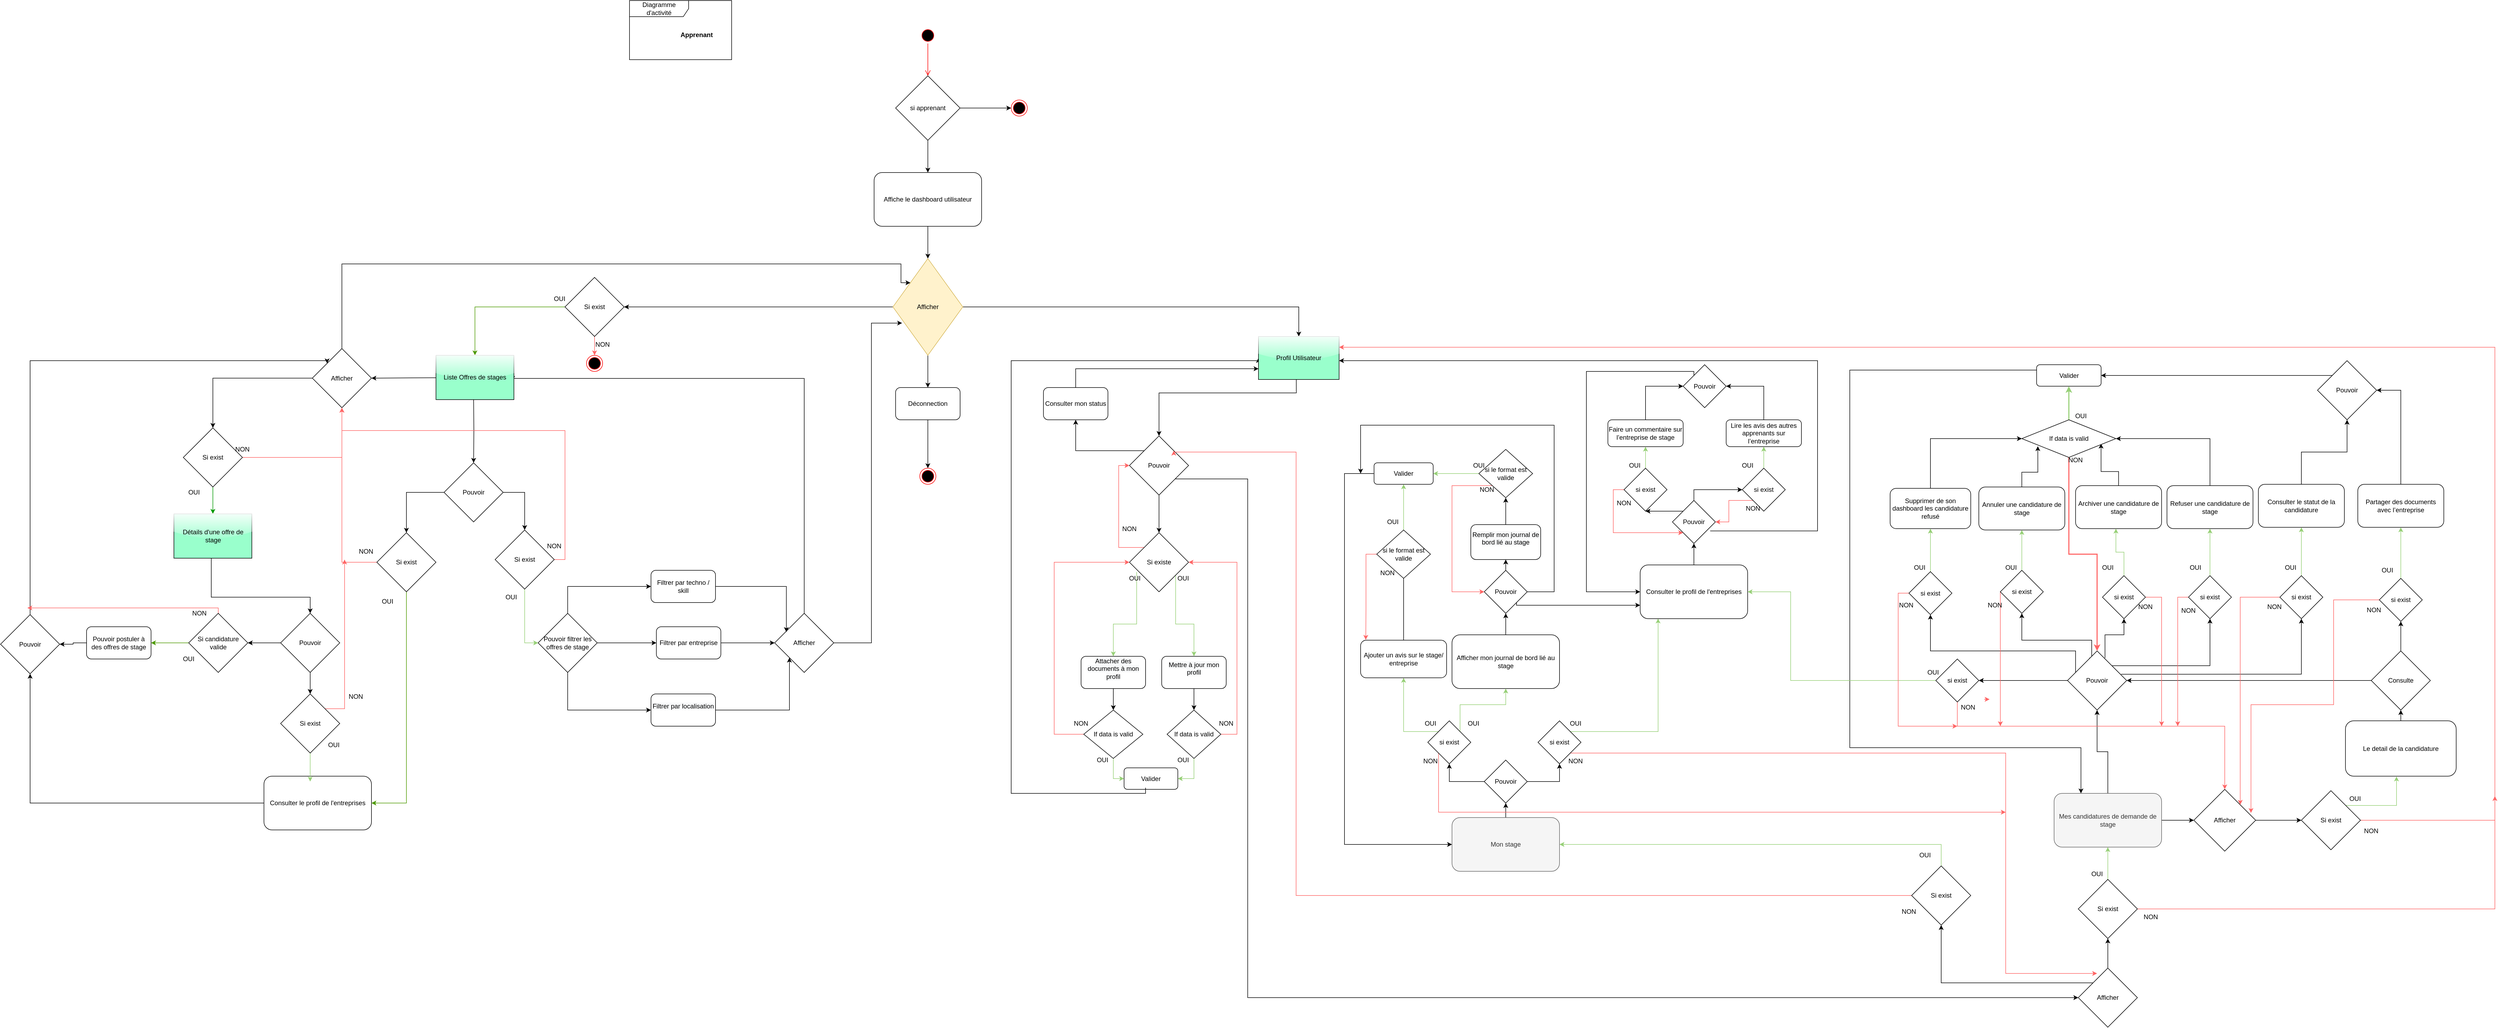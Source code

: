 <mxfile>
    <diagram id="dK9tvj5l9Hu4B9UrkfzS" name="Page-1">
        <mxGraphModel dx="1519" dy="201" grid="1" gridSize="10" guides="1" tooltips="1" connect="1" arrows="1" fold="1" page="1" pageScale="1" pageWidth="1169" pageHeight="827" math="0" shadow="0">
            <root>
                <mxCell id="0"/>
                <mxCell id="1" parent="0"/>
                <mxCell id="IvrfVeuGX-2x-bHtq6-g-1" value="Diagramme d'activité" style="shape=umlFrame;whiteSpace=wrap;html=1;width=110;height=30;" parent="1" vertex="1">
                    <mxGeometry x="10" y="10" width="190" height="110" as="geometry"/>
                </mxCell>
                <mxCell id="IvrfVeuGX-2x-bHtq6-g-2" value="Apprenant" style="text;align=center;fontStyle=1;verticalAlign=middle;spacingLeft=3;spacingRight=3;strokeColor=none;rotatable=0;points=[[0,0.5],[1,0.5]];portConstraint=eastwest;" parent="1" vertex="1">
                    <mxGeometry x="94.97" y="60" width="80" height="26" as="geometry"/>
                </mxCell>
                <mxCell id="IvrfVeuGX-2x-bHtq6-g-3" value="" style="ellipse;html=1;shape=startState;fillColor=#000000;strokeColor=#ff0000;" parent="1" vertex="1">
                    <mxGeometry x="550" y="60" width="30" height="30" as="geometry"/>
                </mxCell>
                <mxCell id="IvrfVeuGX-2x-bHtq6-g-4" value="" style="edgeStyle=orthogonalEdgeStyle;html=1;verticalAlign=bottom;endArrow=open;endSize=8;strokeColor=#ff0000;rounded=0;entryX=0.5;entryY=0;entryDx=0;entryDy=0;" parent="1" source="IvrfVeuGX-2x-bHtq6-g-3" target="IvrfVeuGX-2x-bHtq6-g-7" edge="1">
                    <mxGeometry relative="1" as="geometry">
                        <mxPoint x="570" y="150" as="targetPoint"/>
                    </mxGeometry>
                </mxCell>
                <mxCell id="IvrfVeuGX-2x-bHtq6-g-9" style="edgeStyle=orthogonalEdgeStyle;rounded=0;orthogonalLoop=1;jettySize=auto;html=1;exitX=1;exitY=0.5;exitDx=0;exitDy=0;entryX=0;entryY=0.5;entryDx=0;entryDy=0;" parent="1" source="IvrfVeuGX-2x-bHtq6-g-7" target="IvrfVeuGX-2x-bHtq6-g-8" edge="1">
                    <mxGeometry relative="1" as="geometry"/>
                </mxCell>
                <mxCell id="IvrfVeuGX-2x-bHtq6-g-11" style="edgeStyle=orthogonalEdgeStyle;rounded=0;orthogonalLoop=1;jettySize=auto;html=1;exitX=0.5;exitY=1;exitDx=0;exitDy=0;" parent="1" source="IvrfVeuGX-2x-bHtq6-g-7" target="IvrfVeuGX-2x-bHtq6-g-10" edge="1">
                    <mxGeometry relative="1" as="geometry"/>
                </mxCell>
                <mxCell id="IvrfVeuGX-2x-bHtq6-g-7" value="si apprenant" style="rhombus;whiteSpace=wrap;html=1;" parent="1" vertex="1">
                    <mxGeometry x="505" y="150" width="120" height="120" as="geometry"/>
                </mxCell>
                <mxCell id="IvrfVeuGX-2x-bHtq6-g-8" value="" style="ellipse;html=1;shape=endState;fillColor=#000000;strokeColor=#ff0000;" parent="1" vertex="1">
                    <mxGeometry x="720" y="195" width="30" height="30" as="geometry"/>
                </mxCell>
                <mxCell id="IvrfVeuGX-2x-bHtq6-g-13" style="edgeStyle=orthogonalEdgeStyle;rounded=0;orthogonalLoop=1;jettySize=auto;html=1;exitX=0.5;exitY=1;exitDx=0;exitDy=0;entryX=0.5;entryY=0;entryDx=0;entryDy=0;" parent="1" source="IvrfVeuGX-2x-bHtq6-g-10" target="IvrfVeuGX-2x-bHtq6-g-12" edge="1">
                    <mxGeometry relative="1" as="geometry"/>
                </mxCell>
                <mxCell id="IvrfVeuGX-2x-bHtq6-g-10" value="Affiche le dashboard utilisateur" style="rounded=1;whiteSpace=wrap;html=1;" parent="1" vertex="1">
                    <mxGeometry x="465" y="330" width="200" height="100" as="geometry"/>
                </mxCell>
                <mxCell id="IvrfVeuGX-2x-bHtq6-g-15" style="edgeStyle=orthogonalEdgeStyle;rounded=0;orthogonalLoop=1;jettySize=auto;html=1;exitX=0.5;exitY=1;exitDx=0;exitDy=0;entryX=0.5;entryY=0;entryDx=0;entryDy=0;" parent="1" source="IvrfVeuGX-2x-bHtq6-g-12" target="IvrfVeuGX-2x-bHtq6-g-14" edge="1">
                    <mxGeometry relative="1" as="geometry"/>
                </mxCell>
                <mxCell id="IvrfVeuGX-2x-bHtq6-g-21" style="edgeStyle=orthogonalEdgeStyle;rounded=0;orthogonalLoop=1;jettySize=auto;html=1;exitX=1;exitY=0.5;exitDx=0;exitDy=0;entryX=0.5;entryY=0;entryDx=0;entryDy=0;" parent="1" source="IvrfVeuGX-2x-bHtq6-g-12" target="2" edge="1">
                    <mxGeometry relative="1" as="geometry">
                        <mxPoint x="1250" y="620" as="targetPoint"/>
                    </mxGeometry>
                </mxCell>
                <mxCell id="uCB6otb3zmAJfKVbCcx5-29" style="edgeStyle=orthogonalEdgeStyle;rounded=0;orthogonalLoop=1;jettySize=auto;html=1;exitX=0;exitY=0.5;exitDx=0;exitDy=0;entryX=1;entryY=0.5;entryDx=0;entryDy=0;strokeColor=#000000;" parent="1" source="IvrfVeuGX-2x-bHtq6-g-12" target="uCB6otb3zmAJfKVbCcx5-1" edge="1">
                    <mxGeometry relative="1" as="geometry"/>
                </mxCell>
                <mxCell id="IvrfVeuGX-2x-bHtq6-g-12" value="Afficher" style="rhombus;whiteSpace=wrap;html=1;fillColor=#fff2cc;strokeColor=#d6b656;" parent="1" vertex="1">
                    <mxGeometry x="500" y="490" width="130" height="180" as="geometry"/>
                </mxCell>
                <mxCell id="IvrfVeuGX-2x-bHtq6-g-17" style="edgeStyle=orthogonalEdgeStyle;rounded=0;orthogonalLoop=1;jettySize=auto;html=1;exitX=0.5;exitY=1;exitDx=0;exitDy=0;entryX=0.5;entryY=0;entryDx=0;entryDy=0;" parent="1" source="IvrfVeuGX-2x-bHtq6-g-14" target="IvrfVeuGX-2x-bHtq6-g-16" edge="1">
                    <mxGeometry relative="1" as="geometry"/>
                </mxCell>
                <mxCell id="IvrfVeuGX-2x-bHtq6-g-14" value="Déconnection" style="rounded=1;whiteSpace=wrap;html=1;" parent="1" vertex="1">
                    <mxGeometry x="505" y="730" width="120" height="60" as="geometry"/>
                </mxCell>
                <mxCell id="IvrfVeuGX-2x-bHtq6-g-16" value="" style="ellipse;html=1;shape=endState;fillColor=#000000;strokeColor=#ff0000;" parent="1" vertex="1">
                    <mxGeometry x="550" y="880" width="30" height="30" as="geometry"/>
                </mxCell>
                <mxCell id="IvrfVeuGX-2x-bHtq6-g-162" style="edgeStyle=orthogonalEdgeStyle;rounded=0;orthogonalLoop=1;jettySize=auto;html=1;entryX=0.5;entryY=0;entryDx=0;entryDy=0;" parent="1" target="IvrfVeuGX-2x-bHtq6-g-161" edge="1">
                    <mxGeometry relative="1" as="geometry">
                        <mxPoint x="-280" y="750" as="sourcePoint"/>
                    </mxGeometry>
                </mxCell>
                <mxCell id="IvrfVeuGX-2x-bHtq6-g-28" style="edgeStyle=orthogonalEdgeStyle;rounded=0;orthogonalLoop=1;jettySize=auto;html=1;exitX=0.469;exitY=0.989;exitDx=0;exitDy=0;entryX=0.5;entryY=0;entryDx=0;entryDy=0;exitPerimeter=0;" parent="1" source="2" target="IvrfVeuGX-2x-bHtq6-g-22" edge="1">
                    <mxGeometry relative="1" as="geometry">
                        <mxPoint x="1250" y="720" as="sourcePoint"/>
                        <Array as="points">
                            <mxPoint x="1250" y="740"/>
                            <mxPoint x="995" y="740"/>
                        </Array>
                    </mxGeometry>
                </mxCell>
                <mxCell id="uCB6otb3zmAJfKVbCcx5-131" style="edgeStyle=orthogonalEdgeStyle;rounded=0;orthogonalLoop=1;jettySize=auto;html=1;exitX=1;exitY=0.5;exitDx=0;exitDy=0;fontSize=12;strokeColor=#FF6666;" parent="1" edge="1">
                    <mxGeometry relative="1" as="geometry">
                        <mxPoint x="1349.765" y="669.647" as="targetPoint"/>
                        <mxPoint x="1350" y="670" as="sourcePoint"/>
                    </mxGeometry>
                </mxCell>
                <mxCell id="IvrfVeuGX-2x-bHtq6-g-41" style="edgeStyle=orthogonalEdgeStyle;rounded=0;orthogonalLoop=1;jettySize=auto;html=1;exitX=1;exitY=1;exitDx=0;exitDy=0;entryX=0;entryY=0.5;entryDx=0;entryDy=0;" parent="1" source="IvrfVeuGX-2x-bHtq6-g-22" target="IvrfVeuGX-2x-bHtq6-g-23" edge="1">
                    <mxGeometry relative="1" as="geometry">
                        <mxPoint x="1650" y="1875" as="sourcePoint"/>
                        <Array as="points">
                            <mxPoint x="1022" y="900"/>
                            <mxPoint x="1160" y="900"/>
                            <mxPoint x="1160" y="1865"/>
                        </Array>
                    </mxGeometry>
                </mxCell>
                <mxCell id="uCB6otb3zmAJfKVbCcx5-45" style="edgeStyle=orthogonalEdgeStyle;rounded=0;orthogonalLoop=1;jettySize=auto;html=1;exitX=0.5;exitY=1;exitDx=0;exitDy=0;strokeColor=#000000;" parent="1" source="IvrfVeuGX-2x-bHtq6-g-22" target="uCB6otb3zmAJfKVbCcx5-39" edge="1">
                    <mxGeometry relative="1" as="geometry"/>
                </mxCell>
                <mxCell id="tfg6szfgYwZAn6ZmmZ_o-2" style="edgeStyle=orthogonalEdgeStyle;rounded=0;orthogonalLoop=1;jettySize=auto;html=1;exitX=0;exitY=0;exitDx=0;exitDy=0;entryX=0.5;entryY=1;entryDx=0;entryDy=0;" parent="1" source="IvrfVeuGX-2x-bHtq6-g-22" target="tfg6szfgYwZAn6ZmmZ_o-1" edge="1">
                    <mxGeometry relative="1" as="geometry"/>
                </mxCell>
                <mxCell id="IvrfVeuGX-2x-bHtq6-g-22" value="Pouvoir" style="rhombus;whiteSpace=wrap;html=1;" parent="1" vertex="1">
                    <mxGeometry x="940" y="820" width="110" height="110" as="geometry"/>
                </mxCell>
                <mxCell id="IvrfVeuGX-2x-bHtq6-g-42" style="edgeStyle=orthogonalEdgeStyle;rounded=0;orthogonalLoop=1;jettySize=auto;html=1;exitX=0.5;exitY=0;exitDx=0;exitDy=0;entryX=0.5;entryY=1;entryDx=0;entryDy=0;" parent="1" source="IvrfVeuGX-2x-bHtq6-g-23" target="IvrfVeuGX-2x-bHtq6-g-31" edge="1">
                    <mxGeometry relative="1" as="geometry"/>
                </mxCell>
                <mxCell id="IvrfVeuGX-2x-bHtq6-g-121" style="edgeStyle=orthogonalEdgeStyle;rounded=0;orthogonalLoop=1;jettySize=auto;html=1;exitX=0;exitY=0;exitDx=0;exitDy=0;entryX=0.5;entryY=1;entryDx=0;entryDy=0;" parent="1" source="IvrfVeuGX-2x-bHtq6-g-23" target="IvrfVeuGX-2x-bHtq6-g-34" edge="1">
                    <mxGeometry relative="1" as="geometry"/>
                </mxCell>
                <mxCell id="IvrfVeuGX-2x-bHtq6-g-23" value="Afficher" style="rhombus;whiteSpace=wrap;html=1;" parent="1" vertex="1">
                    <mxGeometry x="2705" y="1810" width="110" height="110" as="geometry"/>
                </mxCell>
                <mxCell id="uCB6otb3zmAJfKVbCcx5-43" style="edgeStyle=orthogonalEdgeStyle;rounded=0;orthogonalLoop=1;jettySize=auto;html=1;exitX=0.5;exitY=1;exitDx=0;exitDy=0;strokeColor=#000000;" parent="1" source="IvrfVeuGX-2x-bHtq6-g-24" target="ED3J-dWW6mjkObuf-_qW-1" edge="1">
                    <mxGeometry relative="1" as="geometry"/>
                </mxCell>
                <mxCell id="IvrfVeuGX-2x-bHtq6-g-24" value="&#10;&lt;span style=&quot;color: rgb(0, 0, 0); font-family: Helvetica; font-size: 12px; font-style: normal; font-variant-ligatures: normal; font-variant-caps: normal; font-weight: 400; letter-spacing: normal; orphans: 2; text-align: center; text-indent: 0px; text-transform: none; widows: 2; word-spacing: 0px; -webkit-text-stroke-width: 0px; background-color: rgb(248, 249, 250); text-decoration-thickness: initial; text-decoration-style: initial; text-decoration-color: initial; float: none; display: inline !important;&quot;&gt;Attacher des documents à mon profil&lt;/span&gt;&#10;&#10;" style="rounded=1;whiteSpace=wrap;html=1;" parent="1" vertex="1">
                    <mxGeometry x="850" y="1230" width="120" height="60" as="geometry"/>
                </mxCell>
                <mxCell id="uCB6otb3zmAJfKVbCcx5-44" style="edgeStyle=orthogonalEdgeStyle;rounded=0;orthogonalLoop=1;jettySize=auto;html=1;exitX=0.5;exitY=1;exitDx=0;exitDy=0;strokeColor=#97D077;entryX=1;entryY=0.5;entryDx=0;entryDy=0;startArrow=none;" parent="1" source="ED3J-dWW6mjkObuf-_qW-13" target="IvrfVeuGX-2x-bHtq6-g-47" edge="1">
                    <mxGeometry relative="1" as="geometry"/>
                </mxCell>
                <mxCell id="ED3J-dWW6mjkObuf-_qW-15" style="edgeStyle=orthogonalEdgeStyle;rounded=0;orthogonalLoop=1;jettySize=auto;html=1;exitX=0.5;exitY=1;exitDx=0;exitDy=0;entryX=0.5;entryY=0;entryDx=0;entryDy=0;strokeColor=#000000;" parent="1" source="IvrfVeuGX-2x-bHtq6-g-25" target="ED3J-dWW6mjkObuf-_qW-13" edge="1">
                    <mxGeometry relative="1" as="geometry"/>
                </mxCell>
                <mxCell id="IvrfVeuGX-2x-bHtq6-g-25" value="&#10;&lt;span style=&quot;color: rgb(0, 0, 0); font-family: Helvetica; font-size: 12px; font-style: normal; font-variant-ligatures: normal; font-variant-caps: normal; font-weight: 400; letter-spacing: normal; orphans: 2; text-align: center; text-indent: 0px; text-transform: none; widows: 2; word-spacing: 0px; -webkit-text-stroke-width: 0px; background-color: rgb(248, 249, 250); text-decoration-thickness: initial; text-decoration-style: initial; text-decoration-color: initial; float: none; display: inline !important;&quot;&gt;Mettre à jour mon profil&lt;/span&gt;&#10;&#10;" style="rounded=1;whiteSpace=wrap;html=1;" parent="1" vertex="1">
                    <mxGeometry x="1000" y="1230" width="120" height="60" as="geometry"/>
                </mxCell>
                <mxCell id="IvrfVeuGX-2x-bHtq6-g-52" style="edgeStyle=orthogonalEdgeStyle;rounded=0;orthogonalLoop=1;jettySize=auto;html=1;exitX=1;exitY=0.5;exitDx=0;exitDy=0;entryX=0;entryY=0.5;entryDx=0;entryDy=0;" parent="1" source="IvrfVeuGX-2x-bHtq6-g-30" target="IvrfVeuGX-2x-bHtq6-g-51" edge="1">
                    <mxGeometry relative="1" as="geometry"/>
                </mxCell>
                <mxCell id="IvrfVeuGX-2x-bHtq6-g-58" style="edgeStyle=orthogonalEdgeStyle;rounded=0;orthogonalLoop=1;jettySize=auto;html=1;entryX=0.5;entryY=1;entryDx=0;entryDy=0;" parent="1" source="IvrfVeuGX-2x-bHtq6-g-30" target="IvrfVeuGX-2x-bHtq6-g-54" edge="1">
                    <mxGeometry relative="1" as="geometry"/>
                </mxCell>
                <mxCell id="IvrfVeuGX-2x-bHtq6-g-30" value="Mes candidatures de demande de stage" style="rounded=1;whiteSpace=wrap;html=1;fillColor=#f5f5f5;fontColor=#333333;strokeColor=#666666;" parent="1" vertex="1">
                    <mxGeometry x="2660" y="1485" width="200" height="100" as="geometry"/>
                </mxCell>
                <mxCell id="IvrfVeuGX-2x-bHtq6-g-43" style="edgeStyle=orthogonalEdgeStyle;rounded=0;orthogonalLoop=1;jettySize=auto;html=1;exitX=0.5;exitY=0;exitDx=0;exitDy=0;entryX=0.5;entryY=1;entryDx=0;entryDy=0;strokeColor=#97D077;" parent="1" source="IvrfVeuGX-2x-bHtq6-g-31" target="IvrfVeuGX-2x-bHtq6-g-30" edge="1">
                    <mxGeometry relative="1" as="geometry"/>
                </mxCell>
                <mxCell id="IvrfVeuGX-2x-bHtq6-g-141" style="edgeStyle=orthogonalEdgeStyle;rounded=0;orthogonalLoop=1;jettySize=auto;html=1;exitX=1;exitY=0.5;exitDx=0;exitDy=0;strokeColor=#FF6666;" parent="1" source="IvrfVeuGX-2x-bHtq6-g-31" edge="1">
                    <mxGeometry relative="1" as="geometry">
                        <mxPoint x="3480" y="1490" as="targetPoint"/>
                        <Array as="points">
                            <mxPoint x="3480" y="1700"/>
                            <mxPoint x="3480" y="1530"/>
                        </Array>
                    </mxGeometry>
                </mxCell>
                <mxCell id="IvrfVeuGX-2x-bHtq6-g-31" value="Si exist" style="rhombus;whiteSpace=wrap;html=1;" parent="1" vertex="1">
                    <mxGeometry x="2705" y="1645" width="110" height="110" as="geometry"/>
                </mxCell>
                <mxCell id="IvrfVeuGX-2x-bHtq6-g-124" style="edgeStyle=orthogonalEdgeStyle;rounded=0;orthogonalLoop=1;jettySize=auto;html=1;exitX=0.5;exitY=0;exitDx=0;exitDy=0;entryX=1;entryY=0.5;entryDx=0;entryDy=0;strokeColor=#97D077;" parent="1" source="IvrfVeuGX-2x-bHtq6-g-34" target="IvrfVeuGX-2x-bHtq6-g-36" edge="1">
                    <mxGeometry relative="1" as="geometry"/>
                </mxCell>
                <mxCell id="uCB6otb3zmAJfKVbCcx5-49" style="edgeStyle=orthogonalEdgeStyle;rounded=0;orthogonalLoop=1;jettySize=auto;html=1;exitX=0;exitY=0.5;exitDx=0;exitDy=0;entryX=1;entryY=0;entryDx=0;entryDy=0;strokeColor=#FF6666;" parent="1" source="IvrfVeuGX-2x-bHtq6-g-34" target="IvrfVeuGX-2x-bHtq6-g-22" edge="1">
                    <mxGeometry relative="1" as="geometry">
                        <Array as="points">
                            <mxPoint x="1250" y="1675"/>
                            <mxPoint x="1250" y="850"/>
                            <mxPoint x="1022" y="850"/>
                        </Array>
                    </mxGeometry>
                </mxCell>
                <mxCell id="IvrfVeuGX-2x-bHtq6-g-34" value="Si exist" style="rhombus;whiteSpace=wrap;html=1;" parent="1" vertex="1">
                    <mxGeometry x="2395" y="1620" width="110" height="110" as="geometry"/>
                </mxCell>
                <mxCell id="IvrfVeuGX-2x-bHtq6-g-127" style="edgeStyle=orthogonalEdgeStyle;rounded=0;orthogonalLoop=1;jettySize=auto;html=1;exitX=0.5;exitY=0;exitDx=0;exitDy=0;entryX=0.5;entryY=1;entryDx=0;entryDy=0;" parent="1" source="IvrfVeuGX-2x-bHtq6-g-36" target="IvrfVeuGX-2x-bHtq6-g-93" edge="1">
                    <mxGeometry relative="1" as="geometry"/>
                </mxCell>
                <mxCell id="IvrfVeuGX-2x-bHtq6-g-36" value="Mon stage" style="rounded=1;whiteSpace=wrap;html=1;fillColor=#f5f5f5;fontColor=#333333;strokeColor=#666666;" parent="1" vertex="1">
                    <mxGeometry x="1540" y="1530" width="200" height="100" as="geometry"/>
                </mxCell>
                <mxCell id="IvrfVeuGX-2x-bHtq6-g-47" value="Valider" style="rounded=1;whiteSpace=wrap;html=1;" parent="1" vertex="1">
                    <mxGeometry x="930" y="1437.5" width="100" height="40" as="geometry"/>
                </mxCell>
                <mxCell id="IvrfVeuGX-2x-bHtq6-g-158" style="edgeStyle=orthogonalEdgeStyle;rounded=0;orthogonalLoop=1;jettySize=auto;html=1;entryX=1;entryY=0.25;entryDx=0;entryDy=0;exitX=1;exitY=0.5;exitDx=0;exitDy=0;strokeColor=#FF6666;" parent="1" source="uCB6otb3zmAJfKVbCcx5-51" target="2" edge="1">
                    <mxGeometry relative="1" as="geometry">
                        <Array as="points">
                            <mxPoint x="3480" y="1535"/>
                            <mxPoint x="3480" y="655"/>
                        </Array>
                        <mxPoint x="3250" y="1535" as="sourcePoint"/>
                        <mxPoint x="1350" y="670" as="targetPoint"/>
                    </mxGeometry>
                </mxCell>
                <mxCell id="uCB6otb3zmAJfKVbCcx5-54" style="edgeStyle=orthogonalEdgeStyle;rounded=0;orthogonalLoop=1;jettySize=auto;html=1;exitX=1;exitY=0.5;exitDx=0;exitDy=0;entryX=0;entryY=0.5;entryDx=0;entryDy=0;strokeColor=#000000;" parent="1" source="IvrfVeuGX-2x-bHtq6-g-51" target="uCB6otb3zmAJfKVbCcx5-51" edge="1">
                    <mxGeometry relative="1" as="geometry"/>
                </mxCell>
                <mxCell id="IvrfVeuGX-2x-bHtq6-g-51" value="Afficher" style="rhombus;whiteSpace=wrap;html=1;" parent="1" vertex="1">
                    <mxGeometry x="2920" y="1477.5" width="115" height="115" as="geometry"/>
                </mxCell>
                <mxCell id="uCB6otb3zmAJfKVbCcx5-75" style="edgeStyle=orthogonalEdgeStyle;rounded=0;orthogonalLoop=1;jettySize=auto;html=1;fontSize=12;strokeColor=#000000;entryX=1;entryY=0.5;entryDx=0;entryDy=0;exitX=0;exitY=0.5;exitDx=0;exitDy=0;" parent="1" source="IvrfVeuGX-2x-bHtq6-g-54" target="uCB6otb3zmAJfKVbCcx5-73" edge="1">
                    <mxGeometry relative="1" as="geometry"/>
                </mxCell>
                <mxCell id="uCB6otb3zmAJfKVbCcx5-81" style="edgeStyle=orthogonalEdgeStyle;rounded=0;orthogonalLoop=1;jettySize=auto;html=1;exitX=0.136;exitY=0.364;exitDx=0;exitDy=0;fontSize=12;strokeColor=#000000;exitPerimeter=0;" parent="1" source="IvrfVeuGX-2x-bHtq6-g-54" target="uCB6otb3zmAJfKVbCcx5-80" edge="1">
                    <mxGeometry relative="1" as="geometry">
                        <Array as="points">
                            <mxPoint x="2700" y="1260"/>
                            <mxPoint x="2700" y="1220"/>
                            <mxPoint x="2430" y="1220"/>
                        </Array>
                    </mxGeometry>
                </mxCell>
                <mxCell id="uCB6otb3zmAJfKVbCcx5-91" style="edgeStyle=orthogonalEdgeStyle;rounded=0;orthogonalLoop=1;jettySize=auto;html=1;entryX=0.5;entryY=1;entryDx=0;entryDy=0;fontSize=12;strokeColor=#000000;exitX=0.634;exitY=0.121;exitDx=0;exitDy=0;exitPerimeter=0;" parent="1" source="IvrfVeuGX-2x-bHtq6-g-54" target="uCB6otb3zmAJfKVbCcx5-90" edge="1">
                    <mxGeometry relative="1" as="geometry"/>
                </mxCell>
                <mxCell id="uCB6otb3zmAJfKVbCcx5-100" style="edgeStyle=orthogonalEdgeStyle;rounded=0;orthogonalLoop=1;jettySize=auto;html=1;entryX=0.5;entryY=1;entryDx=0;entryDy=0;fontSize=12;strokeColor=#000000;exitX=1;exitY=0;exitDx=0;exitDy=0;" parent="1" source="IvrfVeuGX-2x-bHtq6-g-54" target="uCB6otb3zmAJfKVbCcx5-98" edge="1">
                    <mxGeometry relative="1" as="geometry"/>
                </mxCell>
                <mxCell id="uCB6otb3zmAJfKVbCcx5-104" style="edgeStyle=orthogonalEdgeStyle;rounded=0;orthogonalLoop=1;jettySize=auto;html=1;exitX=0.906;exitY=0.394;exitDx=0;exitDy=0;entryX=0.5;entryY=1;entryDx=0;entryDy=0;fontSize=12;strokeColor=#000000;exitPerimeter=0;" parent="1" source="IvrfVeuGX-2x-bHtq6-g-54" target="uCB6otb3zmAJfKVbCcx5-99" edge="1">
                    <mxGeometry relative="1" as="geometry"/>
                </mxCell>
                <mxCell id="uCB6otb3zmAJfKVbCcx5-105" style="edgeStyle=orthogonalEdgeStyle;rounded=0;orthogonalLoop=1;jettySize=auto;html=1;entryX=0.5;entryY=1;entryDx=0;entryDy=0;fontSize=12;strokeColor=#000000;exitX=0.368;exitY=0.121;exitDx=0;exitDy=0;exitPerimeter=0;" parent="1" source="IvrfVeuGX-2x-bHtq6-g-54" target="uCB6otb3zmAJfKVbCcx5-84" edge="1">
                    <mxGeometry relative="1" as="geometry">
                        <Array as="points">
                            <mxPoint x="2730" y="1200"/>
                            <mxPoint x="2600" y="1200"/>
                        </Array>
                    </mxGeometry>
                </mxCell>
                <mxCell id="IvrfVeuGX-2x-bHtq6-g-54" value="Pouvoir" style="rhombus;whiteSpace=wrap;html=1;" parent="1" vertex="1">
                    <mxGeometry x="2685" y="1220" width="110" height="110" as="geometry"/>
                </mxCell>
                <mxCell id="uCB6otb3zmAJfKVbCcx5-111" style="edgeStyle=orthogonalEdgeStyle;rounded=0;orthogonalLoop=1;jettySize=auto;html=1;exitX=0.5;exitY=0;exitDx=0;exitDy=0;entryX=0.5;entryY=1;entryDx=0;entryDy=0;fontSize=12;strokeColor=#000000;" parent="1" source="IvrfVeuGX-2x-bHtq6-g-59" target="IvrfVeuGX-2x-bHtq6-g-61" edge="1">
                    <mxGeometry relative="1" as="geometry"/>
                </mxCell>
                <mxCell id="IvrfVeuGX-2x-bHtq6-g-59" value="Le detail de la candidature" style="rounded=1;whiteSpace=wrap;html=1;fontSize=12;" parent="1" vertex="1">
                    <mxGeometry x="3202" y="1350" width="206" height="103" as="geometry"/>
                </mxCell>
                <mxCell id="IvrfVeuGX-2x-bHtq6-g-63" style="edgeStyle=orthogonalEdgeStyle;rounded=0;orthogonalLoop=1;jettySize=auto;html=1;exitX=0;exitY=0.5;exitDx=0;exitDy=0;entryX=1;entryY=0.5;entryDx=0;entryDy=0;" parent="1" source="IvrfVeuGX-2x-bHtq6-g-61" target="IvrfVeuGX-2x-bHtq6-g-54" edge="1">
                    <mxGeometry relative="1" as="geometry"/>
                </mxCell>
                <mxCell id="uCB6otb3zmAJfKVbCcx5-117" style="edgeStyle=orthogonalEdgeStyle;rounded=0;orthogonalLoop=1;jettySize=auto;html=1;exitX=0.5;exitY=0;exitDx=0;exitDy=0;entryX=0.5;entryY=1;entryDx=0;entryDy=0;fontSize=12;strokeColor=#000000;" parent="1" source="IvrfVeuGX-2x-bHtq6-g-61" target="uCB6otb3zmAJfKVbCcx5-112" edge="1">
                    <mxGeometry relative="1" as="geometry"/>
                </mxCell>
                <mxCell id="IvrfVeuGX-2x-bHtq6-g-61" value="Consulte" style="rhombus;whiteSpace=wrap;html=1;" parent="1" vertex="1">
                    <mxGeometry x="3250" y="1220" width="110" height="110" as="geometry"/>
                </mxCell>
                <mxCell id="IvrfVeuGX-2x-bHtq6-g-213" style="edgeStyle=orthogonalEdgeStyle;rounded=0;orthogonalLoop=1;jettySize=auto;html=1;exitX=0.5;exitY=0;exitDx=0;exitDy=0;entryX=0.5;entryY=1;entryDx=0;entryDy=0;" parent="1" source="IvrfVeuGX-2x-bHtq6-g-64" target="IvrfVeuGX-2x-bHtq6-g-211" edge="1">
                    <mxGeometry relative="1" as="geometry"/>
                </mxCell>
                <mxCell id="IvrfVeuGX-2x-bHtq6-g-64" value="Consulter le statut de la candidature" style="rounded=1;whiteSpace=wrap;html=1;" parent="1" vertex="1">
                    <mxGeometry x="3040" y="910" width="160" height="80" as="geometry"/>
                </mxCell>
                <mxCell id="ED3J-dWW6mjkObuf-_qW-37" style="edgeStyle=orthogonalEdgeStyle;rounded=0;orthogonalLoop=1;jettySize=auto;html=1;exitX=0.5;exitY=0;exitDx=0;exitDy=0;entryX=0;entryY=0.5;entryDx=0;entryDy=0;strokeColor=#000000;" parent="1" source="IvrfVeuGX-2x-bHtq6-g-66" target="ED3J-dWW6mjkObuf-_qW-32" edge="1">
                    <mxGeometry relative="1" as="geometry"/>
                </mxCell>
                <mxCell id="IvrfVeuGX-2x-bHtq6-g-66" value="Supprimer de son dashboard les candidature refusé" style="rounded=1;whiteSpace=wrap;html=1;" parent="1" vertex="1">
                    <mxGeometry x="2355" y="917.5" width="150" height="75" as="geometry"/>
                </mxCell>
                <mxCell id="ED3J-dWW6mjkObuf-_qW-38" style="edgeStyle=orthogonalEdgeStyle;rounded=0;orthogonalLoop=1;jettySize=auto;html=1;entryX=0.17;entryY=0.701;entryDx=0;entryDy=0;strokeColor=#000000;entryPerimeter=0;" parent="1" source="IvrfVeuGX-2x-bHtq6-g-68" target="ED3J-dWW6mjkObuf-_qW-32" edge="1">
                    <mxGeometry relative="1" as="geometry"/>
                </mxCell>
                <mxCell id="IvrfVeuGX-2x-bHtq6-g-68" value="Annuler une candidature de stage" style="rounded=1;whiteSpace=wrap;html=1;" parent="1" vertex="1">
                    <mxGeometry x="2520" y="915" width="160" height="80" as="geometry"/>
                </mxCell>
                <mxCell id="ED3J-dWW6mjkObuf-_qW-39" style="edgeStyle=orthogonalEdgeStyle;rounded=0;orthogonalLoop=1;jettySize=auto;html=1;entryX=0.842;entryY=0.634;entryDx=0;entryDy=0;entryPerimeter=0;strokeColor=#000000;" parent="1" source="IvrfVeuGX-2x-bHtq6-g-72" target="ED3J-dWW6mjkObuf-_qW-32" edge="1">
                    <mxGeometry relative="1" as="geometry"/>
                </mxCell>
                <mxCell id="IvrfVeuGX-2x-bHtq6-g-72" value="Archiver une candidature de stage" style="rounded=1;whiteSpace=wrap;html=1;" parent="1" vertex="1">
                    <mxGeometry x="2700" y="912.5" width="160" height="80" as="geometry"/>
                </mxCell>
                <mxCell id="ED3J-dWW6mjkObuf-_qW-40" style="edgeStyle=orthogonalEdgeStyle;rounded=0;orthogonalLoop=1;jettySize=auto;html=1;entryX=1;entryY=0.5;entryDx=0;entryDy=0;strokeColor=#000000;exitX=0.5;exitY=0;exitDx=0;exitDy=0;" parent="1" source="IvrfVeuGX-2x-bHtq6-g-74" target="ED3J-dWW6mjkObuf-_qW-32" edge="1">
                    <mxGeometry relative="1" as="geometry"/>
                </mxCell>
                <mxCell id="IvrfVeuGX-2x-bHtq6-g-74" value="Refuser une candidature de stage" style="rounded=1;whiteSpace=wrap;html=1;" parent="1" vertex="1">
                    <mxGeometry x="2870" y="912.5" width="160" height="80" as="geometry"/>
                </mxCell>
                <mxCell id="IvrfVeuGX-2x-bHtq6-g-214" style="edgeStyle=orthogonalEdgeStyle;rounded=0;orthogonalLoop=1;jettySize=auto;html=1;exitX=0.5;exitY=0;exitDx=0;exitDy=0;entryX=1;entryY=0.5;entryDx=0;entryDy=0;" parent="1" source="IvrfVeuGX-2x-bHtq6-g-76" target="IvrfVeuGX-2x-bHtq6-g-211" edge="1">
                    <mxGeometry relative="1" as="geometry"/>
                </mxCell>
                <mxCell id="IvrfVeuGX-2x-bHtq6-g-76" value="Partager des documents avec l’entreprise" style="rounded=1;whiteSpace=wrap;html=1;" parent="1" vertex="1">
                    <mxGeometry x="3225" y="910" width="160" height="80" as="geometry"/>
                </mxCell>
                <mxCell id="IvrfVeuGX-2x-bHtq6-g-220" style="edgeStyle=orthogonalEdgeStyle;rounded=0;orthogonalLoop=1;jettySize=auto;html=1;exitX=0;exitY=0.25;exitDx=0;exitDy=0;entryX=0.25;entryY=0;entryDx=0;entryDy=0;" parent="1" source="IvrfVeuGX-2x-bHtq6-g-78" target="IvrfVeuGX-2x-bHtq6-g-30" edge="1">
                    <mxGeometry relative="1" as="geometry">
                        <Array as="points">
                            <mxPoint x="2280" y="698"/>
                            <mxPoint x="2280" y="1400"/>
                            <mxPoint x="2710" y="1400"/>
                        </Array>
                    </mxGeometry>
                </mxCell>
                <mxCell id="IvrfVeuGX-2x-bHtq6-g-78" value="Valider" style="rounded=1;whiteSpace=wrap;html=1;" parent="1" vertex="1">
                    <mxGeometry x="2627.5" y="687.5" width="120" height="40" as="geometry"/>
                </mxCell>
                <mxCell id="IvrfVeuGX-2x-bHtq6-g-89" value="OUI" style="text;html=1;strokeColor=none;fillColor=none;align=center;verticalAlign=middle;whiteSpace=wrap;rounded=0;" parent="1" vertex="1">
                    <mxGeometry x="2710" y="1620" width="60" height="30" as="geometry"/>
                </mxCell>
                <mxCell id="IvrfVeuGX-2x-bHtq6-g-90" value="NON" style="text;html=1;strokeColor=none;fillColor=none;align=center;verticalAlign=middle;whiteSpace=wrap;rounded=0;" parent="1" vertex="1">
                    <mxGeometry x="2810" y="1700" width="60" height="30" as="geometry"/>
                </mxCell>
                <mxCell id="IvrfVeuGX-2x-bHtq6-g-128" style="edgeStyle=orthogonalEdgeStyle;rounded=0;orthogonalLoop=1;jettySize=auto;html=1;exitX=0;exitY=0;exitDx=0;exitDy=0;strokeColor=#97D077;" parent="1" source="uCB6otb3zmAJfKVbCcx5-58" target="IvrfVeuGX-2x-bHtq6-g-97" edge="1">
                    <mxGeometry relative="1" as="geometry">
                        <Array as="points">
                            <mxPoint x="1450" y="1370"/>
                        </Array>
                    </mxGeometry>
                </mxCell>
                <mxCell id="IvrfVeuGX-2x-bHtq6-g-139" style="edgeStyle=orthogonalEdgeStyle;rounded=0;orthogonalLoop=1;jettySize=auto;html=1;exitX=1;exitY=0;exitDx=0;exitDy=0;entryX=0.167;entryY=0.997;entryDx=0;entryDy=0;entryPerimeter=0;strokeColor=#97D077;" parent="1" source="uCB6otb3zmAJfKVbCcx5-61" target="IvrfVeuGX-2x-bHtq6-g-120" edge="1">
                    <mxGeometry relative="1" as="geometry"/>
                </mxCell>
                <mxCell id="uCB6otb3zmAJfKVbCcx5-62" style="edgeStyle=orthogonalEdgeStyle;rounded=0;orthogonalLoop=1;jettySize=auto;html=1;entryX=0.5;entryY=1;entryDx=0;entryDy=0;fontSize=12;strokeColor=#000000;exitX=0;exitY=0.5;exitDx=0;exitDy=0;" parent="1" source="IvrfVeuGX-2x-bHtq6-g-93" target="uCB6otb3zmAJfKVbCcx5-58" edge="1">
                    <mxGeometry relative="1" as="geometry"/>
                </mxCell>
                <mxCell id="uCB6otb3zmAJfKVbCcx5-63" style="edgeStyle=orthogonalEdgeStyle;rounded=0;orthogonalLoop=1;jettySize=auto;html=1;exitX=1;exitY=0.5;exitDx=0;exitDy=0;entryX=0.5;entryY=1;entryDx=0;entryDy=0;fontSize=12;strokeColor=#000000;" parent="1" source="IvrfVeuGX-2x-bHtq6-g-93" target="uCB6otb3zmAJfKVbCcx5-61" edge="1">
                    <mxGeometry relative="1" as="geometry"/>
                </mxCell>
                <mxCell id="IvrfVeuGX-2x-bHtq6-g-93" value="Pouvoir" style="rhombus;whiteSpace=wrap;html=1;" parent="1" vertex="1">
                    <mxGeometry x="1600" y="1423" width="80" height="80" as="geometry"/>
                </mxCell>
                <mxCell id="IvrfVeuGX-2x-bHtq6-g-130" style="edgeStyle=orthogonalEdgeStyle;rounded=0;orthogonalLoop=1;jettySize=auto;html=1;exitX=0.5;exitY=0;exitDx=0;exitDy=0;entryX=0.5;entryY=1;entryDx=0;entryDy=0;" parent="1" source="IvrfVeuGX-2x-bHtq6-g-95" target="IvrfVeuGX-2x-bHtq6-g-99" edge="1">
                    <mxGeometry relative="1" as="geometry"/>
                </mxCell>
                <mxCell id="IvrfVeuGX-2x-bHtq6-g-95" value="Afficher mon journal de bord lié au stage" style="rounded=1;whiteSpace=wrap;html=1;" parent="1" vertex="1">
                    <mxGeometry x="1540" y="1190" width="200" height="100" as="geometry"/>
                </mxCell>
                <mxCell id="IvrfVeuGX-2x-bHtq6-g-133" style="edgeStyle=orthogonalEdgeStyle;rounded=0;orthogonalLoop=1;jettySize=auto;html=1;exitX=0.5;exitY=0;exitDx=0;exitDy=0;entryX=0.5;entryY=1;entryDx=0;entryDy=0;startArrow=none;strokeColor=#97D077;" parent="1" source="ED3J-dWW6mjkObuf-_qW-8" target="IvrfVeuGX-2x-bHtq6-g-105" edge="1">
                    <mxGeometry relative="1" as="geometry"/>
                </mxCell>
                <mxCell id="IvrfVeuGX-2x-bHtq6-g-97" value="Ajouter un avis sur le stage/ entreprise" style="rounded=1;whiteSpace=wrap;html=1;" parent="1" vertex="1">
                    <mxGeometry x="1370" y="1200" width="160" height="70" as="geometry"/>
                </mxCell>
                <mxCell id="IvrfVeuGX-2x-bHtq6-g-131" style="edgeStyle=orthogonalEdgeStyle;rounded=0;orthogonalLoop=1;jettySize=auto;html=1;exitX=0.5;exitY=0;exitDx=0;exitDy=0;entryX=0.5;entryY=1;entryDx=0;entryDy=0;" parent="1" source="IvrfVeuGX-2x-bHtq6-g-99" target="IvrfVeuGX-2x-bHtq6-g-101" edge="1">
                    <mxGeometry relative="1" as="geometry"/>
                </mxCell>
                <mxCell id="IvrfVeuGX-2x-bHtq6-g-136" style="edgeStyle=orthogonalEdgeStyle;rounded=0;orthogonalLoop=1;jettySize=auto;html=1;exitX=1;exitY=0.5;exitDx=0;exitDy=0;" parent="1" source="IvrfVeuGX-2x-bHtq6-g-99" edge="1">
                    <mxGeometry relative="1" as="geometry">
                        <mxPoint x="1370" y="890" as="targetPoint"/>
                        <Array as="points">
                            <mxPoint x="1730" y="1110"/>
                            <mxPoint x="1730" y="800"/>
                            <mxPoint x="1370" y="800"/>
                        </Array>
                    </mxGeometry>
                </mxCell>
                <mxCell id="IvrfVeuGX-2x-bHtq6-g-137" style="edgeStyle=orthogonalEdgeStyle;rounded=0;orthogonalLoop=1;jettySize=auto;html=1;exitX=1;exitY=1;exitDx=0;exitDy=0;entryX=0;entryY=0.75;entryDx=0;entryDy=0;" parent="1" source="IvrfVeuGX-2x-bHtq6-g-99" target="IvrfVeuGX-2x-bHtq6-g-120" edge="1">
                    <mxGeometry relative="1" as="geometry">
                        <Array as="points">
                            <mxPoint x="1660" y="1135"/>
                        </Array>
                    </mxGeometry>
                </mxCell>
                <mxCell id="IvrfVeuGX-2x-bHtq6-g-99" value="Pouvoir" style="rhombus;whiteSpace=wrap;html=1;" parent="1" vertex="1">
                    <mxGeometry x="1600" y="1070" width="80" height="80" as="geometry"/>
                </mxCell>
                <mxCell id="IvrfVeuGX-2x-bHtq6-g-132" style="edgeStyle=orthogonalEdgeStyle;rounded=0;orthogonalLoop=1;jettySize=auto;html=1;exitX=0;exitY=0.5;exitDx=0;exitDy=0;entryX=1;entryY=0.5;entryDx=0;entryDy=0;strokeColor=#97D077;" parent="1" source="ED3J-dWW6mjkObuf-_qW-25" target="IvrfVeuGX-2x-bHtq6-g-105" edge="1">
                    <mxGeometry relative="1" as="geometry"/>
                </mxCell>
                <mxCell id="ED3J-dWW6mjkObuf-_qW-26" style="edgeStyle=orthogonalEdgeStyle;rounded=0;orthogonalLoop=1;jettySize=auto;html=1;exitX=0.5;exitY=0;exitDx=0;exitDy=0;entryX=0.5;entryY=1;entryDx=0;entryDy=0;strokeColor=#000000;" parent="1" source="IvrfVeuGX-2x-bHtq6-g-101" target="ED3J-dWW6mjkObuf-_qW-25" edge="1">
                    <mxGeometry relative="1" as="geometry"/>
                </mxCell>
                <mxCell id="IvrfVeuGX-2x-bHtq6-g-101" value="&#10;&lt;span style=&quot;color: rgb(0, 0, 0); font-family: Helvetica; font-size: 12px; font-style: normal; font-variant-ligatures: normal; font-variant-caps: normal; font-weight: 400; letter-spacing: normal; orphans: 2; text-align: center; text-indent: 0px; text-transform: none; widows: 2; word-spacing: 0px; -webkit-text-stroke-width: 0px; background-color: rgb(248, 249, 250); text-decoration-thickness: initial; text-decoration-style: initial; text-decoration-color: initial; float: none; display: inline !important;&quot;&gt;Remplir mon journal de bord lié au stage&lt;/span&gt;&#10;&#10;" style="rounded=1;whiteSpace=wrap;html=1;" parent="1" vertex="1">
                    <mxGeometry x="1575" y="985" width="130" height="65" as="geometry"/>
                </mxCell>
                <mxCell id="IvrfVeuGX-2x-bHtq6-g-134" style="edgeStyle=orthogonalEdgeStyle;rounded=0;orthogonalLoop=1;jettySize=auto;html=1;exitX=0;exitY=0.5;exitDx=0;exitDy=0;entryX=0;entryY=0.5;entryDx=0;entryDy=0;" parent="1" source="IvrfVeuGX-2x-bHtq6-g-105" target="IvrfVeuGX-2x-bHtq6-g-36" edge="1">
                    <mxGeometry relative="1" as="geometry">
                        <Array as="points">
                            <mxPoint x="1340" y="890"/>
                            <mxPoint x="1340" y="1580"/>
                        </Array>
                    </mxGeometry>
                </mxCell>
                <mxCell id="IvrfVeuGX-2x-bHtq6-g-105" value="Valider" style="rounded=1;whiteSpace=wrap;html=1;" parent="1" vertex="1">
                    <mxGeometry x="1395" y="870" width="110" height="40" as="geometry"/>
                </mxCell>
                <mxCell id="IvrfVeuGX-2x-bHtq6-g-143" style="edgeStyle=orthogonalEdgeStyle;rounded=0;orthogonalLoop=1;jettySize=auto;html=1;exitX=0.5;exitY=0;exitDx=0;exitDy=0;entryX=0.5;entryY=1;entryDx=0;entryDy=0;" parent="1" source="IvrfVeuGX-2x-bHtq6-g-120" target="IvrfVeuGX-2x-bHtq6-g-142" edge="1">
                    <mxGeometry relative="1" as="geometry"/>
                </mxCell>
                <mxCell id="IvrfVeuGX-2x-bHtq6-g-120" value="Consulter le profil de l'entreprises" style="rounded=1;whiteSpace=wrap;html=1;" parent="1" vertex="1">
                    <mxGeometry x="1890" y="1060" width="200" height="100" as="geometry"/>
                </mxCell>
                <mxCell id="IvrfVeuGX-2x-bHtq6-g-125" value="OUI" style="text;html=1;strokeColor=none;fillColor=none;align=center;verticalAlign=middle;whiteSpace=wrap;rounded=0;" parent="1" vertex="1">
                    <mxGeometry x="2390" y="1585" width="60" height="30" as="geometry"/>
                </mxCell>
                <mxCell id="IvrfVeuGX-2x-bHtq6-g-126" value="NON" style="text;html=1;strokeColor=none;fillColor=none;align=center;verticalAlign=middle;whiteSpace=wrap;rounded=0;" parent="1" vertex="1">
                    <mxGeometry x="2360" y="1690" width="60" height="30" as="geometry"/>
                </mxCell>
                <mxCell id="IvrfVeuGX-2x-bHtq6-g-160" style="edgeStyle=orthogonalEdgeStyle;rounded=0;orthogonalLoop=1;jettySize=auto;html=1;exitX=0.879;exitY=0.709;exitDx=0;exitDy=0;exitPerimeter=0;" parent="1" source="IvrfVeuGX-2x-bHtq6-g-142" edge="1" target="2">
                    <mxGeometry relative="1" as="geometry">
                        <Array as="points">
                            <mxPoint x="2220" y="997"/>
                            <mxPoint x="2220" y="680"/>
                        </Array>
                        <mxPoint x="1350" y="680" as="targetPoint"/>
                    </mxGeometry>
                </mxCell>
                <mxCell id="uCB6otb3zmAJfKVbCcx5-135" style="edgeStyle=orthogonalEdgeStyle;rounded=0;orthogonalLoop=1;jettySize=auto;html=1;entryX=0.5;entryY=1;entryDx=0;entryDy=0;fontSize=12;strokeColor=#000000;exitX=0;exitY=0;exitDx=0;exitDy=0;" parent="1" source="IvrfVeuGX-2x-bHtq6-g-142" target="uCB6otb3zmAJfKVbCcx5-134" edge="1">
                    <mxGeometry relative="1" as="geometry">
                        <Array as="points">
                            <mxPoint x="1920" y="960"/>
                            <mxPoint x="1920" y="960"/>
                        </Array>
                    </mxGeometry>
                </mxCell>
                <mxCell id="uCB6otb3zmAJfKVbCcx5-139" style="edgeStyle=orthogonalEdgeStyle;rounded=0;orthogonalLoop=1;jettySize=auto;html=1;entryX=0;entryY=0.5;entryDx=0;entryDy=0;fontSize=12;strokeColor=#000000;exitX=0.5;exitY=0;exitDx=0;exitDy=0;" parent="1" source="IvrfVeuGX-2x-bHtq6-g-142" target="uCB6otb3zmAJfKVbCcx5-138" edge="1">
                    <mxGeometry relative="1" as="geometry"/>
                </mxCell>
                <mxCell id="IvrfVeuGX-2x-bHtq6-g-142" value="Pouvoir" style="rhombus;whiteSpace=wrap;html=1;" parent="1" vertex="1">
                    <mxGeometry x="1950" y="940" width="80" height="80" as="geometry"/>
                </mxCell>
                <mxCell id="IvrfVeuGX-2x-bHtq6-g-151" style="edgeStyle=orthogonalEdgeStyle;rounded=0;orthogonalLoop=1;jettySize=auto;html=1;exitX=0.5;exitY=0;exitDx=0;exitDy=0;entryX=0;entryY=0.5;entryDx=0;entryDy=0;" parent="1" source="IvrfVeuGX-2x-bHtq6-g-144" target="IvrfVeuGX-2x-bHtq6-g-150" edge="1">
                    <mxGeometry relative="1" as="geometry"/>
                </mxCell>
                <mxCell id="IvrfVeuGX-2x-bHtq6-g-144" value="Faire un commentaire sur l’entreprise de stage" style="rounded=1;whiteSpace=wrap;html=1;" parent="1" vertex="1">
                    <mxGeometry x="1830" y="790" width="140" height="50" as="geometry"/>
                </mxCell>
                <mxCell id="IvrfVeuGX-2x-bHtq6-g-154" style="edgeStyle=orthogonalEdgeStyle;rounded=0;orthogonalLoop=1;jettySize=auto;html=1;exitX=0.5;exitY=0;exitDx=0;exitDy=0;entryX=1;entryY=0.5;entryDx=0;entryDy=0;" parent="1" source="IvrfVeuGX-2x-bHtq6-g-147" target="IvrfVeuGX-2x-bHtq6-g-150" edge="1">
                    <mxGeometry relative="1" as="geometry"/>
                </mxCell>
                <mxCell id="IvrfVeuGX-2x-bHtq6-g-147" value="Lire les avis des autres apprenants sur l’entreprise" style="rounded=1;whiteSpace=wrap;html=1;" parent="1" vertex="1">
                    <mxGeometry x="2050" y="790" width="140" height="50" as="geometry"/>
                </mxCell>
                <mxCell id="IvrfVeuGX-2x-bHtq6-g-159" style="edgeStyle=orthogonalEdgeStyle;rounded=0;orthogonalLoop=1;jettySize=auto;html=1;exitX=0;exitY=0;exitDx=0;exitDy=0;entryX=0;entryY=0.5;entryDx=0;entryDy=0;" parent="1" source="IvrfVeuGX-2x-bHtq6-g-150" target="IvrfVeuGX-2x-bHtq6-g-120" edge="1">
                    <mxGeometry relative="1" as="geometry">
                        <Array as="points">
                            <mxPoint x="1990" y="700"/>
                            <mxPoint x="1790" y="700"/>
                            <mxPoint x="1790" y="1110"/>
                        </Array>
                    </mxGeometry>
                </mxCell>
                <mxCell id="IvrfVeuGX-2x-bHtq6-g-150" value="Pouvoir" style="rhombus;whiteSpace=wrap;html=1;" parent="1" vertex="1">
                    <mxGeometry x="1970" y="687.5" width="80" height="80" as="geometry"/>
                </mxCell>
                <mxCell id="uCB6otb3zmAJfKVbCcx5-28" style="edgeStyle=orthogonalEdgeStyle;rounded=0;orthogonalLoop=1;jettySize=auto;html=1;exitX=0;exitY=0.5;exitDx=0;exitDy=0;entryX=0.5;entryY=0;entryDx=0;entryDy=0;strokeColor=#000000;" parent="1" source="IvrfVeuGX-2x-bHtq6-g-161" target="uCB6otb3zmAJfKVbCcx5-23" edge="1">
                    <mxGeometry relative="1" as="geometry"/>
                </mxCell>
                <mxCell id="uCB6otb3zmAJfKVbCcx5-33" style="edgeStyle=orthogonalEdgeStyle;rounded=0;orthogonalLoop=1;jettySize=auto;html=1;exitX=1;exitY=0.5;exitDx=0;exitDy=0;entryX=0.5;entryY=0;entryDx=0;entryDy=0;strokeColor=#000000;" parent="1" source="IvrfVeuGX-2x-bHtq6-g-161" target="uCB6otb3zmAJfKVbCcx5-30" edge="1">
                    <mxGeometry relative="1" as="geometry"/>
                </mxCell>
                <mxCell id="IvrfVeuGX-2x-bHtq6-g-161" value="Pouvoir" style="rhombus;whiteSpace=wrap;html=1;" parent="1" vertex="1">
                    <mxGeometry x="-335" y="870" width="110" height="110" as="geometry"/>
                </mxCell>
                <mxCell id="IvrfVeuGX-2x-bHtq6-g-223" style="edgeStyle=orthogonalEdgeStyle;rounded=0;orthogonalLoop=1;jettySize=auto;html=1;exitX=0.5;exitY=0;exitDx=0;exitDy=0;entryX=0;entryY=0;entryDx=0;entryDy=0;" parent="1" source="IvrfVeuGX-2x-bHtq6-g-164" target="IvrfVeuGX-2x-bHtq6-g-12" edge="1">
                    <mxGeometry relative="1" as="geometry">
                        <Array as="points">
                            <mxPoint x="-525" y="500"/>
                            <mxPoint x="515" y="500"/>
                            <mxPoint x="515" y="535"/>
                        </Array>
                    </mxGeometry>
                </mxCell>
                <mxCell id="uCB6otb3zmAJfKVbCcx5-121" style="edgeStyle=orthogonalEdgeStyle;rounded=0;orthogonalLoop=1;jettySize=auto;html=1;exitX=0;exitY=0.5;exitDx=0;exitDy=0;entryX=0.5;entryY=0;entryDx=0;entryDy=0;fontSize=12;strokeColor=#000000;" parent="1" source="IvrfVeuGX-2x-bHtq6-g-164" target="uCB6otb3zmAJfKVbCcx5-9" edge="1">
                    <mxGeometry relative="1" as="geometry"/>
                </mxCell>
                <mxCell id="IvrfVeuGX-2x-bHtq6-g-164" value="Afficher" style="rhombus;whiteSpace=wrap;html=1;" parent="1" vertex="1">
                    <mxGeometry x="-580" y="657.5" width="110" height="110" as="geometry"/>
                </mxCell>
                <mxCell id="IvrfVeuGX-2x-bHtq6-g-171" style="edgeStyle=orthogonalEdgeStyle;rounded=0;orthogonalLoop=1;jettySize=auto;html=1;exitX=0.5;exitY=1;exitDx=0;exitDy=0;entryX=0.5;entryY=0;entryDx=0;entryDy=0;" parent="1" source="6" target="IvrfVeuGX-2x-bHtq6-g-170" edge="1">
                    <mxGeometry relative="1" as="geometry">
                        <Array as="points">
                            <mxPoint x="-768" y="1120"/>
                            <mxPoint x="-584" y="1120"/>
                        </Array>
                        <mxPoint x="-760" y="1060.0" as="sourcePoint"/>
                    </mxGeometry>
                </mxCell>
                <mxCell id="uCB6otb3zmAJfKVbCcx5-22" style="edgeStyle=orthogonalEdgeStyle;rounded=0;orthogonalLoop=1;jettySize=auto;html=1;exitX=0;exitY=0.5;exitDx=0;exitDy=0;entryX=1;entryY=0.5;entryDx=0;entryDy=0;strokeColor=#000000;" parent="1" source="IvrfVeuGX-2x-bHtq6-g-170" target="uCB6otb3zmAJfKVbCcx5-16" edge="1">
                    <mxGeometry relative="1" as="geometry"/>
                </mxCell>
                <mxCell id="uCB6otb3zmAJfKVbCcx5-125" style="edgeStyle=orthogonalEdgeStyle;rounded=0;orthogonalLoop=1;jettySize=auto;html=1;entryX=0.5;entryY=0;entryDx=0;entryDy=0;fontSize=12;strokeColor=#000000;" parent="1" source="IvrfVeuGX-2x-bHtq6-g-170" target="uCB6otb3zmAJfKVbCcx5-122" edge="1">
                    <mxGeometry relative="1" as="geometry"/>
                </mxCell>
                <mxCell id="IvrfVeuGX-2x-bHtq6-g-170" value="Pouvoir" style="rhombus;whiteSpace=wrap;html=1;" parent="1" vertex="1">
                    <mxGeometry x="-639" y="1150" width="110" height="110" as="geometry"/>
                </mxCell>
                <mxCell id="IvrfVeuGX-2x-bHtq6-g-209" style="edgeStyle=orthogonalEdgeStyle;rounded=0;orthogonalLoop=1;jettySize=auto;html=1;exitX=0;exitY=0.5;exitDx=0;exitDy=0;entryX=1;entryY=0.5;entryDx=0;entryDy=0;" parent="1" source="IvrfVeuGX-2x-bHtq6-g-173" target="IvrfVeuGX-2x-bHtq6-g-207" edge="1">
                    <mxGeometry relative="1" as="geometry"/>
                </mxCell>
                <mxCell id="IvrfVeuGX-2x-bHtq6-g-173" value="&lt;span style=&quot;color: rgb(0, 0, 0); font-family: Helvetica; font-size: 12px; font-style: normal; font-variant-ligatures: normal; font-variant-caps: normal; font-weight: 400; letter-spacing: normal; orphans: 2; text-align: center; text-indent: 0px; text-transform: none; widows: 2; word-spacing: 0px; -webkit-text-stroke-width: 0px; text-decoration-thickness: initial; text-decoration-style: initial; text-decoration-color: initial; float: none; display: inline !important;&quot;&gt;Pouvoir postuler à des offres de stage&lt;/span&gt;" style="rounded=1;whiteSpace=wrap;html=1;" parent="1" vertex="1">
                    <mxGeometry x="-1000" y="1175" width="120" height="60" as="geometry"/>
                </mxCell>
                <mxCell id="IvrfVeuGX-2x-bHtq6-g-208" style="edgeStyle=orthogonalEdgeStyle;rounded=0;orthogonalLoop=1;jettySize=auto;html=1;exitX=0;exitY=0.5;exitDx=0;exitDy=0;entryX=0.5;entryY=1;entryDx=0;entryDy=0;" parent="1" source="IvrfVeuGX-2x-bHtq6-g-175" target="IvrfVeuGX-2x-bHtq6-g-207" edge="1">
                    <mxGeometry relative="1" as="geometry"/>
                </mxCell>
                <mxCell id="IvrfVeuGX-2x-bHtq6-g-175" value="Consulter le profil de l'entreprises" style="rounded=1;whiteSpace=wrap;html=1;" parent="1" vertex="1">
                    <mxGeometry x="-670" y="1453" width="200" height="100" as="geometry"/>
                </mxCell>
                <mxCell id="IvrfVeuGX-2x-bHtq6-g-193" style="edgeStyle=orthogonalEdgeStyle;rounded=0;orthogonalLoop=1;jettySize=auto;html=1;exitX=0.5;exitY=0;exitDx=0;exitDy=0;entryX=0.983;entryY=0.576;entryDx=0;entryDy=0;entryPerimeter=0;" parent="1" source="IvrfVeuGX-2x-bHtq6-g-191" target="3" edge="1">
                    <mxGeometry relative="1" as="geometry">
                        <mxPoint x="-180" y="712.5" as="targetPoint"/>
                        <Array as="points">
                            <mxPoint x="335" y="713"/>
                        </Array>
                    </mxGeometry>
                </mxCell>
                <mxCell id="IvrfVeuGX-2x-bHtq6-g-206" style="edgeStyle=orthogonalEdgeStyle;rounded=0;orthogonalLoop=1;jettySize=auto;html=1;exitX=1;exitY=0.5;exitDx=0;exitDy=0;entryX=0.131;entryY=0.667;entryDx=0;entryDy=0;entryPerimeter=0;" parent="1" source="IvrfVeuGX-2x-bHtq6-g-191" target="IvrfVeuGX-2x-bHtq6-g-12" edge="1">
                    <mxGeometry relative="1" as="geometry">
                        <mxPoint x="470" y="570" as="targetPoint"/>
                        <Array as="points">
                            <mxPoint x="460" y="1205"/>
                            <mxPoint x="460" y="610"/>
                        </Array>
                    </mxGeometry>
                </mxCell>
                <mxCell id="IvrfVeuGX-2x-bHtq6-g-191" value="Afficher" style="rhombus;whiteSpace=wrap;html=1;" parent="1" vertex="1">
                    <mxGeometry x="280" y="1150" width="110" height="110" as="geometry"/>
                </mxCell>
                <mxCell id="IvrfVeuGX-2x-bHtq6-g-197" style="edgeStyle=orthogonalEdgeStyle;rounded=0;orthogonalLoop=1;jettySize=auto;html=1;exitX=0.5;exitY=0;exitDx=0;exitDy=0;entryX=0;entryY=0.5;entryDx=0;entryDy=0;" parent="1" source="IvrfVeuGX-2x-bHtq6-g-194" target="IvrfVeuGX-2x-bHtq6-g-195" edge="1">
                    <mxGeometry relative="1" as="geometry"/>
                </mxCell>
                <mxCell id="IvrfVeuGX-2x-bHtq6-g-199" style="edgeStyle=orthogonalEdgeStyle;rounded=0;orthogonalLoop=1;jettySize=auto;html=1;exitX=1;exitY=0.5;exitDx=0;exitDy=0;entryX=0;entryY=0.5;entryDx=0;entryDy=0;" parent="1" source="IvrfVeuGX-2x-bHtq6-g-194" target="IvrfVeuGX-2x-bHtq6-g-198" edge="1">
                    <mxGeometry relative="1" as="geometry"/>
                </mxCell>
                <mxCell id="IvrfVeuGX-2x-bHtq6-g-201" style="edgeStyle=orthogonalEdgeStyle;rounded=0;orthogonalLoop=1;jettySize=auto;html=1;exitX=0.5;exitY=1;exitDx=0;exitDy=0;entryX=0;entryY=0.5;entryDx=0;entryDy=0;" parent="1" source="IvrfVeuGX-2x-bHtq6-g-194" target="IvrfVeuGX-2x-bHtq6-g-200" edge="1">
                    <mxGeometry relative="1" as="geometry"/>
                </mxCell>
                <mxCell id="IvrfVeuGX-2x-bHtq6-g-194" value="Pouvoir filtrer les offres de stage" style="rhombus;whiteSpace=wrap;html=1;" parent="1" vertex="1">
                    <mxGeometry x="-160" y="1150" width="110" height="110" as="geometry"/>
                </mxCell>
                <mxCell id="IvrfVeuGX-2x-bHtq6-g-203" style="edgeStyle=orthogonalEdgeStyle;rounded=0;orthogonalLoop=1;jettySize=auto;html=1;exitX=1;exitY=0.5;exitDx=0;exitDy=0;entryX=0.198;entryY=0.317;entryDx=0;entryDy=0;entryPerimeter=0;" parent="1" source="IvrfVeuGX-2x-bHtq6-g-195" target="IvrfVeuGX-2x-bHtq6-g-191" edge="1">
                    <mxGeometry relative="1" as="geometry"/>
                </mxCell>
                <mxCell id="IvrfVeuGX-2x-bHtq6-g-195" value="Filtrer par techno / skill" style="rounded=1;whiteSpace=wrap;html=1;" parent="1" vertex="1">
                    <mxGeometry x="49.97" y="1070" width="120" height="60" as="geometry"/>
                </mxCell>
                <mxCell id="IvrfVeuGX-2x-bHtq6-g-202" style="edgeStyle=orthogonalEdgeStyle;rounded=0;orthogonalLoop=1;jettySize=auto;html=1;exitX=1;exitY=0.5;exitDx=0;exitDy=0;" parent="1" source="IvrfVeuGX-2x-bHtq6-g-198" target="IvrfVeuGX-2x-bHtq6-g-191" edge="1">
                    <mxGeometry relative="1" as="geometry"/>
                </mxCell>
                <mxCell id="IvrfVeuGX-2x-bHtq6-g-198" value="Filtrer par entreprise" style="rounded=1;whiteSpace=wrap;html=1;" parent="1" vertex="1">
                    <mxGeometry x="59.97" y="1175" width="120" height="60" as="geometry"/>
                </mxCell>
                <mxCell id="IvrfVeuGX-2x-bHtq6-g-204" style="edgeStyle=orthogonalEdgeStyle;rounded=0;orthogonalLoop=1;jettySize=auto;html=1;exitX=1;exitY=0.5;exitDx=0;exitDy=0;entryX=0;entryY=1;entryDx=0;entryDy=0;" parent="1" source="IvrfVeuGX-2x-bHtq6-g-200" target="IvrfVeuGX-2x-bHtq6-g-191" edge="1">
                    <mxGeometry relative="1" as="geometry"/>
                </mxCell>
                <mxCell id="IvrfVeuGX-2x-bHtq6-g-200" value="&#10;&lt;span style=&quot;color: rgb(0, 0, 0); font-family: Helvetica; font-size: 12px; font-style: normal; font-variant-ligatures: normal; font-variant-caps: normal; font-weight: 400; letter-spacing: normal; orphans: 2; text-indent: 0px; text-transform: none; widows: 2; word-spacing: 0px; -webkit-text-stroke-width: 0px; background-color: rgb(248, 249, 250); text-decoration-thickness: initial; text-decoration-style: initial; text-decoration-color: initial; float: none; display: inline !important;&quot;&gt;Filtrer par localisation&lt;/span&gt;&#10;&#10;" style="rounded=1;whiteSpace=wrap;html=1;align=center;verticalAlign=middle;" parent="1" vertex="1">
                    <mxGeometry x="49.97" y="1300" width="120" height="60" as="geometry"/>
                </mxCell>
                <mxCell id="uCB6otb3zmAJfKVbCcx5-14" style="edgeStyle=orthogonalEdgeStyle;rounded=0;orthogonalLoop=1;jettySize=auto;html=1;exitX=0.5;exitY=0;exitDx=0;exitDy=0;entryX=0;entryY=0;entryDx=0;entryDy=0;strokeColor=#000000;" parent="1" source="IvrfVeuGX-2x-bHtq6-g-207" target="IvrfVeuGX-2x-bHtq6-g-164" edge="1">
                    <mxGeometry relative="1" as="geometry">
                        <Array as="points">
                            <mxPoint x="-1105" y="680"/>
                            <mxPoint x="-552" y="680"/>
                        </Array>
                    </mxGeometry>
                </mxCell>
                <mxCell id="IvrfVeuGX-2x-bHtq6-g-207" value="Pouvoir" style="rhombus;whiteSpace=wrap;html=1;" parent="1" vertex="1">
                    <mxGeometry x="-1160" y="1152.5" width="110" height="110" as="geometry"/>
                </mxCell>
                <mxCell id="ED3J-dWW6mjkObuf-_qW-48" style="edgeStyle=orthogonalEdgeStyle;rounded=0;orthogonalLoop=1;jettySize=auto;html=1;entryX=1;entryY=0.5;entryDx=0;entryDy=0;strokeColor=#000000;strokeWidth=1;exitX=0;exitY=0;exitDx=0;exitDy=0;" parent="1" source="IvrfVeuGX-2x-bHtq6-g-211" target="IvrfVeuGX-2x-bHtq6-g-78" edge="1">
                    <mxGeometry relative="1" as="geometry"/>
                </mxCell>
                <mxCell id="IvrfVeuGX-2x-bHtq6-g-211" value="Pouvoir" style="rhombus;whiteSpace=wrap;html=1;" parent="1" vertex="1">
                    <mxGeometry x="3150" y="680" width="110" height="110" as="geometry"/>
                </mxCell>
                <mxCell id="uCB6otb3zmAJfKVbCcx5-4" style="edgeStyle=orthogonalEdgeStyle;rounded=0;orthogonalLoop=1;jettySize=auto;html=1;exitX=0.5;exitY=1;exitDx=0;exitDy=0;entryX=0.5;entryY=0;entryDx=0;entryDy=0;strokeColor=#FF6666;" parent="1" source="uCB6otb3zmAJfKVbCcx5-1" target="uCB6otb3zmAJfKVbCcx5-2" edge="1">
                    <mxGeometry relative="1" as="geometry"/>
                </mxCell>
                <mxCell id="uCB6otb3zmAJfKVbCcx5-5" style="edgeStyle=orthogonalEdgeStyle;rounded=0;orthogonalLoop=1;jettySize=auto;html=1;exitX=0;exitY=0.5;exitDx=0;exitDy=0;strokeColor=#4D9900;entryX=0.5;entryY=0;entryDx=0;entryDy=0;" parent="1" source="uCB6otb3zmAJfKVbCcx5-1" edge="1" target="3">
                    <mxGeometry relative="1" as="geometry">
                        <mxPoint x="-280" y="660" as="targetPoint"/>
                    </mxGeometry>
                </mxCell>
                <mxCell id="uCB6otb3zmAJfKVbCcx5-1" value="Si exist" style="rhombus;whiteSpace=wrap;html=1;" parent="1" vertex="1">
                    <mxGeometry x="-110.03" y="525" width="110" height="110" as="geometry"/>
                </mxCell>
                <mxCell id="uCB6otb3zmAJfKVbCcx5-2" value="" style="ellipse;html=1;shape=endState;fillColor=#000000;strokeColor=#ff0000;" parent="1" vertex="1">
                    <mxGeometry x="-70" y="670" width="30" height="30" as="geometry"/>
                </mxCell>
                <mxCell id="uCB6otb3zmAJfKVbCcx5-6" value="OUI" style="text;html=1;strokeColor=none;fillColor=none;align=center;verticalAlign=middle;whiteSpace=wrap;rounded=0;" parent="1" vertex="1">
                    <mxGeometry x="-150" y="550" width="60" height="30" as="geometry"/>
                </mxCell>
                <mxCell id="uCB6otb3zmAJfKVbCcx5-7" value="NON" style="text;html=1;strokeColor=none;fillColor=none;align=center;verticalAlign=middle;whiteSpace=wrap;rounded=0;" parent="1" vertex="1">
                    <mxGeometry x="-70" y="635" width="60" height="30" as="geometry"/>
                </mxCell>
                <mxCell id="uCB6otb3zmAJfKVbCcx5-8" style="edgeStyle=orthogonalEdgeStyle;rounded=0;orthogonalLoop=1;jettySize=auto;html=1;entryX=0.5;entryY=1;entryDx=0;entryDy=0;strokeColor=#FF6666;" parent="1" source="uCB6otb3zmAJfKVbCcx5-9" target="IvrfVeuGX-2x-bHtq6-g-164" edge="1">
                    <mxGeometry relative="1" as="geometry">
                        <mxPoint x="-755" y="882.5" as="targetPoint"/>
                    </mxGeometry>
                </mxCell>
                <mxCell id="7" style="edgeStyle=none;html=1;exitX=0.5;exitY=1;exitDx=0;exitDy=0;entryX=0.5;entryY=0;entryDx=0;entryDy=0;strokeColor=#009900;" edge="1" parent="1" source="uCB6otb3zmAJfKVbCcx5-9" target="6">
                    <mxGeometry relative="1" as="geometry"/>
                </mxCell>
                <mxCell id="uCB6otb3zmAJfKVbCcx5-9" value="Si exist" style="rhombus;whiteSpace=wrap;html=1;" parent="1" vertex="1">
                    <mxGeometry x="-820" y="805" width="110" height="110" as="geometry"/>
                </mxCell>
                <mxCell id="uCB6otb3zmAJfKVbCcx5-11" value="OUI" style="text;html=1;strokeColor=none;fillColor=none;align=center;verticalAlign=middle;whiteSpace=wrap;rounded=0;" parent="1" vertex="1">
                    <mxGeometry x="-830" y="910" width="60" height="30" as="geometry"/>
                </mxCell>
                <mxCell id="uCB6otb3zmAJfKVbCcx5-12" value="NON" style="text;html=1;strokeColor=none;fillColor=none;align=center;verticalAlign=middle;whiteSpace=wrap;rounded=0;" parent="1" vertex="1">
                    <mxGeometry x="-740" y="830" width="60" height="30" as="geometry"/>
                </mxCell>
                <mxCell id="uCB6otb3zmAJfKVbCcx5-17" style="edgeStyle=orthogonalEdgeStyle;rounded=0;orthogonalLoop=1;jettySize=auto;html=1;strokeColor=#4D9900;" parent="1" source="uCB6otb3zmAJfKVbCcx5-16" target="IvrfVeuGX-2x-bHtq6-g-173" edge="1">
                    <mxGeometry relative="1" as="geometry"/>
                </mxCell>
                <mxCell id="uCB6otb3zmAJfKVbCcx5-18" style="edgeStyle=orthogonalEdgeStyle;rounded=0;orthogonalLoop=1;jettySize=auto;html=1;exitX=0.5;exitY=0;exitDx=0;exitDy=0;strokeColor=#FF6666;" parent="1" source="uCB6otb3zmAJfKVbCcx5-16" edge="1">
                    <mxGeometry relative="1" as="geometry">
                        <mxPoint x="-1110" y="1140" as="targetPoint"/>
                        <Array as="points">
                            <mxPoint x="-755" y="1140"/>
                            <mxPoint x="-1100" y="1140"/>
                        </Array>
                    </mxGeometry>
                </mxCell>
                <mxCell id="uCB6otb3zmAJfKVbCcx5-16" value="Si candidature valide" style="rhombus;whiteSpace=wrap;html=1;" parent="1" vertex="1">
                    <mxGeometry x="-810" y="1150" width="110" height="110" as="geometry"/>
                </mxCell>
                <mxCell id="uCB6otb3zmAJfKVbCcx5-19" value="OUI" style="text;html=1;strokeColor=none;fillColor=none;align=center;verticalAlign=middle;whiteSpace=wrap;rounded=0;" parent="1" vertex="1">
                    <mxGeometry x="-840" y="1220" width="60" height="30" as="geometry"/>
                </mxCell>
                <mxCell id="uCB6otb3zmAJfKVbCcx5-20" value="NON" style="text;html=1;strokeColor=none;fillColor=none;align=center;verticalAlign=middle;whiteSpace=wrap;rounded=0;" parent="1" vertex="1">
                    <mxGeometry x="-820" y="1135" width="60" height="30" as="geometry"/>
                </mxCell>
                <mxCell id="uCB6otb3zmAJfKVbCcx5-26" style="edgeStyle=orthogonalEdgeStyle;rounded=0;orthogonalLoop=1;jettySize=auto;html=1;strokeColor=#FF6666;" parent="1" source="uCB6otb3zmAJfKVbCcx5-23" target="IvrfVeuGX-2x-bHtq6-g-164" edge="1">
                    <mxGeometry relative="1" as="geometry"/>
                </mxCell>
                <mxCell id="uCB6otb3zmAJfKVbCcx5-27" style="edgeStyle=orthogonalEdgeStyle;rounded=0;orthogonalLoop=1;jettySize=auto;html=1;exitX=0.5;exitY=1;exitDx=0;exitDy=0;entryX=1;entryY=0.5;entryDx=0;entryDy=0;strokeColor=#4D9900;" parent="1" source="uCB6otb3zmAJfKVbCcx5-23" target="IvrfVeuGX-2x-bHtq6-g-175" edge="1">
                    <mxGeometry relative="1" as="geometry"/>
                </mxCell>
                <mxCell id="uCB6otb3zmAJfKVbCcx5-23" value="Si exist" style="rhombus;whiteSpace=wrap;html=1;" parent="1" vertex="1">
                    <mxGeometry x="-460" y="1000" width="110" height="110" as="geometry"/>
                </mxCell>
                <mxCell id="uCB6otb3zmAJfKVbCcx5-24" value="NON" style="text;html=1;strokeColor=none;fillColor=none;align=center;verticalAlign=middle;whiteSpace=wrap;rounded=0;" parent="1" vertex="1">
                    <mxGeometry x="-510" y="1020" width="60" height="30" as="geometry"/>
                </mxCell>
                <mxCell id="uCB6otb3zmAJfKVbCcx5-25" value="OUI" style="text;html=1;strokeColor=none;fillColor=none;align=center;verticalAlign=middle;whiteSpace=wrap;rounded=0;" parent="1" vertex="1">
                    <mxGeometry x="-470" y="1112.5" width="60" height="30" as="geometry"/>
                </mxCell>
                <mxCell id="uCB6otb3zmAJfKVbCcx5-34" style="edgeStyle=orthogonalEdgeStyle;rounded=0;orthogonalLoop=1;jettySize=auto;html=1;strokeColor=#97D077;entryX=0;entryY=0.5;entryDx=0;entryDy=0;exitX=0.5;exitY=1;exitDx=0;exitDy=0;" parent="1" source="uCB6otb3zmAJfKVbCcx5-30" target="IvrfVeuGX-2x-bHtq6-g-194" edge="1">
                    <mxGeometry relative="1" as="geometry">
                        <mxPoint x="-120" y="1210" as="targetPoint"/>
                    </mxGeometry>
                </mxCell>
                <mxCell id="uCB6otb3zmAJfKVbCcx5-35" style="edgeStyle=orthogonalEdgeStyle;rounded=0;orthogonalLoop=1;jettySize=auto;html=1;exitX=1;exitY=0.5;exitDx=0;exitDy=0;strokeColor=#FF6666;" parent="1" source="uCB6otb3zmAJfKVbCcx5-30" target="IvrfVeuGX-2x-bHtq6-g-164" edge="1">
                    <mxGeometry relative="1" as="geometry">
                        <mxPoint x="-190" y="870" as="targetPoint"/>
                        <Array as="points">
                            <mxPoint x="-110" y="1050"/>
                            <mxPoint x="-110" y="810"/>
                            <mxPoint x="-525" y="810"/>
                        </Array>
                    </mxGeometry>
                </mxCell>
                <mxCell id="uCB6otb3zmAJfKVbCcx5-30" value="Si exist" style="rhombus;whiteSpace=wrap;html=1;" parent="1" vertex="1">
                    <mxGeometry x="-240" y="995" width="110" height="110" as="geometry"/>
                </mxCell>
                <mxCell id="uCB6otb3zmAJfKVbCcx5-31" value="OUI" style="text;html=1;strokeColor=none;fillColor=none;align=center;verticalAlign=middle;whiteSpace=wrap;rounded=0;" parent="1" vertex="1">
                    <mxGeometry x="-240" y="1105" width="60" height="30" as="geometry"/>
                </mxCell>
                <mxCell id="uCB6otb3zmAJfKVbCcx5-36" value="NON" style="text;html=1;strokeColor=none;fillColor=none;align=center;verticalAlign=middle;whiteSpace=wrap;rounded=0;" parent="1" vertex="1">
                    <mxGeometry x="-160" y="1010" width="60" height="30" as="geometry"/>
                </mxCell>
                <mxCell id="uCB6otb3zmAJfKVbCcx5-38" style="edgeStyle=orthogonalEdgeStyle;rounded=0;orthogonalLoop=1;jettySize=auto;html=1;exitX=0.4;exitY=0.925;exitDx=0;exitDy=0;startArrow=none;strokeColor=#000000;exitPerimeter=0;entryX=0;entryY=0.5;entryDx=0;entryDy=0;" parent="1" source="IvrfVeuGX-2x-bHtq6-g-47" edge="1" target="2">
                    <mxGeometry relative="1" as="geometry">
                        <Array as="points">
                            <mxPoint x="970" y="1485"/>
                            <mxPoint x="720" y="1485"/>
                            <mxPoint x="720" y="680"/>
                            <mxPoint x="1180" y="680"/>
                        </Array>
                        <mxPoint x="850" y="2050" as="sourcePoint"/>
                        <mxPoint x="1150" y="680" as="targetPoint"/>
                    </mxGeometry>
                </mxCell>
                <mxCell id="uCB6otb3zmAJfKVbCcx5-40" style="edgeStyle=orthogonalEdgeStyle;rounded=0;orthogonalLoop=1;jettySize=auto;html=1;exitX=0.122;exitY=0.665;exitDx=0;exitDy=0;entryX=0.5;entryY=0;entryDx=0;entryDy=0;strokeColor=#97D077;exitPerimeter=0;" parent="1" source="uCB6otb3zmAJfKVbCcx5-39" target="IvrfVeuGX-2x-bHtq6-g-24" edge="1">
                    <mxGeometry relative="1" as="geometry"/>
                </mxCell>
                <mxCell id="uCB6otb3zmAJfKVbCcx5-41" style="edgeStyle=orthogonalEdgeStyle;rounded=0;orthogonalLoop=1;jettySize=auto;html=1;exitX=0.781;exitY=0.715;exitDx=0;exitDy=0;entryX=0.5;entryY=0;entryDx=0;entryDy=0;strokeColor=#97D077;exitPerimeter=0;" parent="1" source="uCB6otb3zmAJfKVbCcx5-39" target="IvrfVeuGX-2x-bHtq6-g-25" edge="1">
                    <mxGeometry relative="1" as="geometry"/>
                </mxCell>
                <mxCell id="uCB6otb3zmAJfKVbCcx5-42" style="edgeStyle=orthogonalEdgeStyle;rounded=0;orthogonalLoop=1;jettySize=auto;html=1;exitX=0;exitY=0;exitDx=0;exitDy=0;entryX=0;entryY=0.5;entryDx=0;entryDy=0;strokeColor=#FF6666;" parent="1" source="uCB6otb3zmAJfKVbCcx5-39" target="IvrfVeuGX-2x-bHtq6-g-22" edge="1">
                    <mxGeometry relative="1" as="geometry">
                        <Array as="points">
                            <mxPoint x="920" y="1028"/>
                            <mxPoint x="920" y="875"/>
                        </Array>
                    </mxGeometry>
                </mxCell>
                <mxCell id="uCB6otb3zmAJfKVbCcx5-39" value="Si existe" style="rhombus;whiteSpace=wrap;html=1;" parent="1" vertex="1">
                    <mxGeometry x="940" y="1000" width="110" height="110" as="geometry"/>
                </mxCell>
                <mxCell id="uCB6otb3zmAJfKVbCcx5-46" value="OUI" style="text;html=1;strokeColor=none;fillColor=none;align=center;verticalAlign=middle;whiteSpace=wrap;rounded=0;" parent="1" vertex="1">
                    <mxGeometry x="920" y="1070" width="60" height="30" as="geometry"/>
                </mxCell>
                <mxCell id="ED3J-dWW6mjkObuf-_qW-17" style="edgeStyle=orthogonalEdgeStyle;rounded=0;orthogonalLoop=1;jettySize=auto;html=1;exitX=1;exitY=1;exitDx=0;exitDy=0;strokeColor=#000000;" parent="1" source="uCB6otb3zmAJfKVbCcx5-47" edge="1">
                    <mxGeometry relative="1" as="geometry">
                        <mxPoint x="1070" y="1100.034" as="targetPoint"/>
                    </mxGeometry>
                </mxCell>
                <mxCell id="uCB6otb3zmAJfKVbCcx5-47" value="OUI" style="text;html=1;strokeColor=none;fillColor=none;align=center;verticalAlign=middle;whiteSpace=wrap;rounded=0;" parent="1" vertex="1">
                    <mxGeometry x="1010" y="1070" width="60" height="30" as="geometry"/>
                </mxCell>
                <mxCell id="uCB6otb3zmAJfKVbCcx5-48" value="NON" style="text;html=1;strokeColor=none;fillColor=none;align=center;verticalAlign=middle;whiteSpace=wrap;rounded=0;" parent="1" vertex="1">
                    <mxGeometry x="910" y="977.5" width="60" height="30" as="geometry"/>
                </mxCell>
                <mxCell id="uCB6otb3zmAJfKVbCcx5-57" style="edgeStyle=orthogonalEdgeStyle;rounded=0;orthogonalLoop=1;jettySize=auto;html=1;exitX=1;exitY=0;exitDx=0;exitDy=0;entryX=0.461;entryY=1.006;entryDx=0;entryDy=0;strokeColor=#97D077;entryPerimeter=0;" parent="1" source="uCB6otb3zmAJfKVbCcx5-51" target="IvrfVeuGX-2x-bHtq6-g-59" edge="1">
                    <mxGeometry relative="1" as="geometry">
                        <Array as="points">
                            <mxPoint x="3297" y="1508"/>
                        </Array>
                    </mxGeometry>
                </mxCell>
                <mxCell id="uCB6otb3zmAJfKVbCcx5-51" value="Si exist" style="rhombus;whiteSpace=wrap;html=1;" parent="1" vertex="1">
                    <mxGeometry x="3120" y="1480" width="110" height="110" as="geometry"/>
                </mxCell>
                <mxCell id="uCB6otb3zmAJfKVbCcx5-52" value="NON" style="text;html=1;strokeColor=none;fillColor=none;align=center;verticalAlign=middle;whiteSpace=wrap;rounded=0;" parent="1" vertex="1">
                    <mxGeometry x="3220" y="1540" width="60" height="30" as="geometry"/>
                </mxCell>
                <mxCell id="uCB6otb3zmAJfKVbCcx5-55" value="OUI" style="text;html=1;strokeColor=none;fillColor=none;align=center;verticalAlign=middle;whiteSpace=wrap;rounded=0;" parent="1" vertex="1">
                    <mxGeometry x="3190" y="1480" width="60" height="30" as="geometry"/>
                </mxCell>
                <mxCell id="uCB6otb3zmAJfKVbCcx5-60" style="edgeStyle=orthogonalEdgeStyle;rounded=0;orthogonalLoop=1;jettySize=auto;html=1;exitX=1;exitY=0;exitDx=0;exitDy=0;entryX=0.5;entryY=1;entryDx=0;entryDy=0;fontSize=12;strokeColor=#97D077;" parent="1" source="uCB6otb3zmAJfKVbCcx5-58" target="IvrfVeuGX-2x-bHtq6-g-95" edge="1">
                    <mxGeometry relative="1" as="geometry"/>
                </mxCell>
                <mxCell id="uCB6otb3zmAJfKVbCcx5-65" style="edgeStyle=orthogonalEdgeStyle;rounded=0;orthogonalLoop=1;jettySize=auto;html=1;exitX=0;exitY=1;exitDx=0;exitDy=0;fontSize=12;strokeColor=#FF6666;" parent="1" source="uCB6otb3zmAJfKVbCcx5-58" edge="1">
                    <mxGeometry relative="1" as="geometry">
                        <mxPoint x="2570" y="1520" as="targetPoint"/>
                        <Array as="points">
                            <mxPoint x="1515" y="1520"/>
                            <mxPoint x="2550" y="1520"/>
                        </Array>
                    </mxGeometry>
                </mxCell>
                <mxCell id="uCB6otb3zmAJfKVbCcx5-58" value="si exist" style="rhombus;whiteSpace=wrap;html=1;" parent="1" vertex="1">
                    <mxGeometry x="1495" y="1350" width="80" height="80" as="geometry"/>
                </mxCell>
                <mxCell id="uCB6otb3zmAJfKVbCcx5-64" style="edgeStyle=orthogonalEdgeStyle;rounded=0;orthogonalLoop=1;jettySize=auto;html=1;exitX=1;exitY=1;exitDx=0;exitDy=0;fontSize=12;strokeColor=#FF6666;" parent="1" source="uCB6otb3zmAJfKVbCcx5-61" edge="1">
                    <mxGeometry relative="1" as="geometry">
                        <mxPoint x="2740" y="1820" as="targetPoint"/>
                        <Array as="points">
                            <mxPoint x="2570" y="1410"/>
                            <mxPoint x="2570" y="1820"/>
                        </Array>
                    </mxGeometry>
                </mxCell>
                <mxCell id="uCB6otb3zmAJfKVbCcx5-61" value="si exist" style="rhombus;whiteSpace=wrap;html=1;" parent="1" vertex="1">
                    <mxGeometry x="1700" y="1350" width="80" height="80" as="geometry"/>
                </mxCell>
                <mxCell id="uCB6otb3zmAJfKVbCcx5-66" value="OUI" style="text;html=1;strokeColor=none;fillColor=none;align=center;verticalAlign=middle;whiteSpace=wrap;rounded=0;" parent="1" vertex="1">
                    <mxGeometry x="1470" y="1340" width="60" height="30" as="geometry"/>
                </mxCell>
                <mxCell id="uCB6otb3zmAJfKVbCcx5-67" value="OUI" style="text;html=1;strokeColor=none;fillColor=none;align=center;verticalAlign=middle;whiteSpace=wrap;rounded=0;" parent="1" vertex="1">
                    <mxGeometry x="1550" y="1340" width="60" height="30" as="geometry"/>
                </mxCell>
                <mxCell id="uCB6otb3zmAJfKVbCcx5-68" value="OUI" style="text;html=1;strokeColor=none;fillColor=none;align=center;verticalAlign=middle;whiteSpace=wrap;rounded=0;" parent="1" vertex="1">
                    <mxGeometry x="1740" y="1340" width="60" height="30" as="geometry"/>
                </mxCell>
                <mxCell id="uCB6otb3zmAJfKVbCcx5-69" value="NON" style="text;html=1;strokeColor=none;fillColor=none;align=center;verticalAlign=middle;whiteSpace=wrap;rounded=0;" parent="1" vertex="1">
                    <mxGeometry x="1740" y="1410" width="60" height="30" as="geometry"/>
                </mxCell>
                <mxCell id="uCB6otb3zmAJfKVbCcx5-70" value="NON" style="text;html=1;strokeColor=none;fillColor=none;align=center;verticalAlign=middle;whiteSpace=wrap;rounded=0;" parent="1" vertex="1">
                    <mxGeometry x="1470" y="1410" width="60" height="30" as="geometry"/>
                </mxCell>
                <mxCell id="uCB6otb3zmAJfKVbCcx5-76" style="edgeStyle=orthogonalEdgeStyle;rounded=0;orthogonalLoop=1;jettySize=auto;html=1;exitX=0.5;exitY=1;exitDx=0;exitDy=0;entryX=0.5;entryY=0;entryDx=0;entryDy=0;fontSize=12;strokeColor=#FF6666;" parent="1" source="uCB6otb3zmAJfKVbCcx5-73" target="IvrfVeuGX-2x-bHtq6-g-51" edge="1">
                    <mxGeometry relative="1" as="geometry">
                        <Array as="points">
                            <mxPoint x="2480" y="1360"/>
                            <mxPoint x="2978" y="1360"/>
                        </Array>
                    </mxGeometry>
                </mxCell>
                <mxCell id="uCB6otb3zmAJfKVbCcx5-77" style="edgeStyle=orthogonalEdgeStyle;rounded=0;orthogonalLoop=1;jettySize=auto;html=1;exitX=0;exitY=0.5;exitDx=0;exitDy=0;entryX=1;entryY=0.5;entryDx=0;entryDy=0;fontSize=12;strokeColor=#97D077;" parent="1" source="uCB6otb3zmAJfKVbCcx5-73" target="IvrfVeuGX-2x-bHtq6-g-120" edge="1">
                    <mxGeometry relative="1" as="geometry">
                        <Array as="points">
                            <mxPoint x="2170" y="1275"/>
                            <mxPoint x="2170" y="1110"/>
                        </Array>
                    </mxGeometry>
                </mxCell>
                <mxCell id="uCB6otb3zmAJfKVbCcx5-73" value="si exist" style="rhombus;whiteSpace=wrap;html=1;" parent="1" vertex="1">
                    <mxGeometry x="2440" y="1235" width="80" height="80" as="geometry"/>
                </mxCell>
                <mxCell id="uCB6otb3zmAJfKVbCcx5-74" value="OUI" style="text;html=1;strokeColor=none;fillColor=none;align=center;verticalAlign=middle;whiteSpace=wrap;rounded=0;" parent="1" vertex="1">
                    <mxGeometry x="2405" y="1245" width="60" height="30" as="geometry"/>
                </mxCell>
                <mxCell id="uCB6otb3zmAJfKVbCcx5-79" style="edgeStyle=orthogonalEdgeStyle;rounded=0;orthogonalLoop=1;jettySize=auto;html=1;exitX=1;exitY=0;exitDx=0;exitDy=0;fontSize=12;strokeColor=#FF6666;" parent="1" source="uCB6otb3zmAJfKVbCcx5-78" edge="1">
                    <mxGeometry relative="1" as="geometry">
                        <mxPoint x="2540" y="1310.222" as="targetPoint"/>
                    </mxGeometry>
                </mxCell>
                <mxCell id="uCB6otb3zmAJfKVbCcx5-78" value="NON" style="text;html=1;strokeColor=none;fillColor=none;align=center;verticalAlign=middle;whiteSpace=wrap;rounded=0;" parent="1" vertex="1">
                    <mxGeometry x="2470" y="1310" width="60" height="30" as="geometry"/>
                </mxCell>
                <mxCell id="uCB6otb3zmAJfKVbCcx5-82" style="edgeStyle=orthogonalEdgeStyle;rounded=0;orthogonalLoop=1;jettySize=auto;html=1;exitX=0.5;exitY=0;exitDx=0;exitDy=0;entryX=0.5;entryY=1;entryDx=0;entryDy=0;fontSize=12;strokeColor=#97D077;" parent="1" source="uCB6otb3zmAJfKVbCcx5-80" target="IvrfVeuGX-2x-bHtq6-g-66" edge="1">
                    <mxGeometry relative="1" as="geometry"/>
                </mxCell>
                <mxCell id="uCB6otb3zmAJfKVbCcx5-83" style="edgeStyle=orthogonalEdgeStyle;rounded=0;orthogonalLoop=1;jettySize=auto;html=1;exitX=0;exitY=0.5;exitDx=0;exitDy=0;fontSize=12;strokeColor=#FF6666;" parent="1" source="uCB6otb3zmAJfKVbCcx5-80" edge="1">
                    <mxGeometry relative="1" as="geometry">
                        <mxPoint x="2480" y="1360" as="targetPoint"/>
                        <Array as="points">
                            <mxPoint x="2370" y="1113"/>
                            <mxPoint x="2370" y="1360"/>
                        </Array>
                    </mxGeometry>
                </mxCell>
                <mxCell id="uCB6otb3zmAJfKVbCcx5-80" value="si exist" style="rhombus;whiteSpace=wrap;html=1;" parent="1" vertex="1">
                    <mxGeometry x="2390" y="1072.5" width="80" height="80" as="geometry"/>
                </mxCell>
                <mxCell id="uCB6otb3zmAJfKVbCcx5-88" style="edgeStyle=orthogonalEdgeStyle;rounded=0;orthogonalLoop=1;jettySize=auto;html=1;exitX=0.5;exitY=0;exitDx=0;exitDy=0;entryX=0.5;entryY=1;entryDx=0;entryDy=0;fontSize=12;strokeColor=#97D077;" parent="1" source="uCB6otb3zmAJfKVbCcx5-84" target="IvrfVeuGX-2x-bHtq6-g-68" edge="1">
                    <mxGeometry relative="1" as="geometry"/>
                </mxCell>
                <mxCell id="uCB6otb3zmAJfKVbCcx5-89" style="edgeStyle=orthogonalEdgeStyle;rounded=0;orthogonalLoop=1;jettySize=auto;html=1;exitX=0;exitY=0.5;exitDx=0;exitDy=0;fontSize=12;strokeColor=#FF6666;" parent="1" source="uCB6otb3zmAJfKVbCcx5-84" edge="1">
                    <mxGeometry relative="1" as="geometry">
                        <mxPoint x="2560.077" y="1360.0" as="targetPoint"/>
                        <Array as="points">
                            <mxPoint x="2560" y="1180"/>
                            <mxPoint x="2560" y="1180"/>
                        </Array>
                    </mxGeometry>
                </mxCell>
                <mxCell id="uCB6otb3zmAJfKVbCcx5-84" value="si exist" style="rhombus;whiteSpace=wrap;html=1;" parent="1" vertex="1">
                    <mxGeometry x="2560" y="1070" width="80" height="80" as="geometry"/>
                </mxCell>
                <mxCell id="uCB6otb3zmAJfKVbCcx5-85" value="OUI" style="text;html=1;strokeColor=none;fillColor=none;align=center;verticalAlign=middle;whiteSpace=wrap;rounded=0;" parent="1" vertex="1">
                    <mxGeometry x="2380" y="1050" width="60" height="30" as="geometry"/>
                </mxCell>
                <mxCell id="uCB6otb3zmAJfKVbCcx5-86" value="NON" style="text;html=1;strokeColor=none;fillColor=none;align=center;verticalAlign=middle;whiteSpace=wrap;rounded=0;" parent="1" vertex="1">
                    <mxGeometry x="2355" y="1120" width="60" height="30" as="geometry"/>
                </mxCell>
                <mxCell id="uCB6otb3zmAJfKVbCcx5-92" style="edgeStyle=orthogonalEdgeStyle;rounded=0;orthogonalLoop=1;jettySize=auto;html=1;exitX=1;exitY=0.5;exitDx=0;exitDy=0;fontSize=12;strokeColor=#FF6666;" parent="1" source="uCB6otb3zmAJfKVbCcx5-90" edge="1">
                    <mxGeometry relative="1" as="geometry">
                        <mxPoint x="2860" y="1360" as="targetPoint"/>
                        <Array as="points">
                            <mxPoint x="2860" y="1120"/>
                            <mxPoint x="2860" y="1360"/>
                        </Array>
                    </mxGeometry>
                </mxCell>
                <mxCell id="uCB6otb3zmAJfKVbCcx5-93" style="edgeStyle=orthogonalEdgeStyle;rounded=0;orthogonalLoop=1;jettySize=auto;html=1;entryX=0.469;entryY=1;entryDx=0;entryDy=0;entryPerimeter=0;fontSize=12;strokeColor=#97D077;" parent="1" source="uCB6otb3zmAJfKVbCcx5-90" target="IvrfVeuGX-2x-bHtq6-g-72" edge="1">
                    <mxGeometry relative="1" as="geometry"/>
                </mxCell>
                <mxCell id="uCB6otb3zmAJfKVbCcx5-90" value="si exist" style="rhombus;whiteSpace=wrap;html=1;" parent="1" vertex="1">
                    <mxGeometry x="2750" y="1080" width="80" height="80" as="geometry"/>
                </mxCell>
                <mxCell id="uCB6otb3zmAJfKVbCcx5-94" value="NON" style="text;html=1;strokeColor=none;fillColor=none;align=center;verticalAlign=middle;whiteSpace=wrap;rounded=0;" parent="1" vertex="1">
                    <mxGeometry x="2800" y="1122.5" width="60" height="30" as="geometry"/>
                </mxCell>
                <mxCell id="uCB6otb3zmAJfKVbCcx5-95" value="NON" style="text;html=1;strokeColor=none;fillColor=none;align=center;verticalAlign=middle;whiteSpace=wrap;rounded=0;" parent="1" vertex="1">
                    <mxGeometry x="2520" y="1120" width="60" height="30" as="geometry"/>
                </mxCell>
                <mxCell id="uCB6otb3zmAJfKVbCcx5-96" value="OUI" style="text;html=1;strokeColor=none;fillColor=none;align=center;verticalAlign=middle;whiteSpace=wrap;rounded=0;" parent="1" vertex="1">
                    <mxGeometry x="2730" y="1050" width="60" height="30" as="geometry"/>
                </mxCell>
                <mxCell id="uCB6otb3zmAJfKVbCcx5-97" value="OUI" style="text;html=1;strokeColor=none;fillColor=none;align=center;verticalAlign=middle;whiteSpace=wrap;rounded=0;" parent="1" vertex="1">
                    <mxGeometry x="2550" y="1050" width="60" height="30" as="geometry"/>
                </mxCell>
                <mxCell id="uCB6otb3zmAJfKVbCcx5-101" style="edgeStyle=orthogonalEdgeStyle;rounded=0;orthogonalLoop=1;jettySize=auto;html=1;exitX=0.5;exitY=0;exitDx=0;exitDy=0;entryX=0.5;entryY=1;entryDx=0;entryDy=0;fontSize=12;strokeColor=#97D077;" parent="1" source="uCB6otb3zmAJfKVbCcx5-98" target="IvrfVeuGX-2x-bHtq6-g-74" edge="1">
                    <mxGeometry relative="1" as="geometry"/>
                </mxCell>
                <mxCell id="uCB6otb3zmAJfKVbCcx5-102" style="edgeStyle=orthogonalEdgeStyle;rounded=0;orthogonalLoop=1;jettySize=auto;html=1;exitX=0;exitY=0.5;exitDx=0;exitDy=0;fontSize=12;strokeColor=#FF6666;" parent="1" source="uCB6otb3zmAJfKVbCcx5-98" edge="1">
                    <mxGeometry relative="1" as="geometry">
                        <mxPoint x="2890" y="1360.0" as="targetPoint"/>
                    </mxGeometry>
                </mxCell>
                <mxCell id="uCB6otb3zmAJfKVbCcx5-98" value="si exist" style="rhombus;whiteSpace=wrap;html=1;" parent="1" vertex="1">
                    <mxGeometry x="2910" y="1080" width="80" height="80" as="geometry"/>
                </mxCell>
                <mxCell id="uCB6otb3zmAJfKVbCcx5-103" style="edgeStyle=orthogonalEdgeStyle;rounded=0;orthogonalLoop=1;jettySize=auto;html=1;fontSize=12;strokeColor=#97D077;" parent="1" source="uCB6otb3zmAJfKVbCcx5-99" edge="1">
                    <mxGeometry relative="1" as="geometry">
                        <mxPoint x="3120" y="990" as="targetPoint"/>
                    </mxGeometry>
                </mxCell>
                <mxCell id="uCB6otb3zmAJfKVbCcx5-106" style="edgeStyle=orthogonalEdgeStyle;rounded=0;orthogonalLoop=1;jettySize=auto;html=1;fontSize=12;strokeColor=#FF6666;exitX=0;exitY=0.5;exitDx=0;exitDy=0;entryX=1;entryY=0;entryDx=0;entryDy=0;" parent="1" source="uCB6otb3zmAJfKVbCcx5-99" target="IvrfVeuGX-2x-bHtq6-g-51" edge="1">
                    <mxGeometry relative="1" as="geometry">
                        <Array as="points">
                            <mxPoint x="3006" y="1120"/>
                        </Array>
                    </mxGeometry>
                </mxCell>
                <mxCell id="uCB6otb3zmAJfKVbCcx5-99" value="si exist" style="rhombus;whiteSpace=wrap;html=1;" parent="1" vertex="1">
                    <mxGeometry x="3080" y="1080" width="80" height="80" as="geometry"/>
                </mxCell>
                <mxCell id="uCB6otb3zmAJfKVbCcx5-107" value="NON" style="text;html=1;strokeColor=none;fillColor=none;align=center;verticalAlign=middle;whiteSpace=wrap;rounded=0;" parent="1" vertex="1">
                    <mxGeometry x="2880" y="1130" width="60" height="30" as="geometry"/>
                </mxCell>
                <mxCell id="uCB6otb3zmAJfKVbCcx5-108" value="NON" style="text;html=1;strokeColor=none;fillColor=none;align=center;verticalAlign=middle;whiteSpace=wrap;rounded=0;" parent="1" vertex="1">
                    <mxGeometry x="3040" y="1122.5" width="60" height="30" as="geometry"/>
                </mxCell>
                <mxCell id="uCB6otb3zmAJfKVbCcx5-109" value="OUI" style="text;html=1;strokeColor=none;fillColor=none;align=center;verticalAlign=middle;whiteSpace=wrap;rounded=0;" parent="1" vertex="1">
                    <mxGeometry x="2893" y="1050" width="60" height="30" as="geometry"/>
                </mxCell>
                <mxCell id="uCB6otb3zmAJfKVbCcx5-110" value="OUI" style="text;html=1;strokeColor=none;fillColor=none;align=center;verticalAlign=middle;whiteSpace=wrap;rounded=0;" parent="1" vertex="1">
                    <mxGeometry x="3070" y="1050" width="60" height="30" as="geometry"/>
                </mxCell>
                <mxCell id="uCB6otb3zmAJfKVbCcx5-120" style="edgeStyle=orthogonalEdgeStyle;rounded=0;orthogonalLoop=1;jettySize=auto;html=1;entryX=0.5;entryY=1;entryDx=0;entryDy=0;fontSize=12;strokeColor=#97D077;" parent="1" source="uCB6otb3zmAJfKVbCcx5-112" target="IvrfVeuGX-2x-bHtq6-g-76" edge="1">
                    <mxGeometry relative="1" as="geometry"/>
                </mxCell>
                <mxCell id="uCB6otb3zmAJfKVbCcx5-129" style="edgeStyle=orthogonalEdgeStyle;rounded=0;orthogonalLoop=1;jettySize=auto;html=1;exitX=0;exitY=0.5;exitDx=0;exitDy=0;entryX=0.924;entryY=0.382;entryDx=0;entryDy=0;entryPerimeter=0;fontSize=12;strokeColor=#FF6666;" parent="1" source="uCB6otb3zmAJfKVbCcx5-112" target="IvrfVeuGX-2x-bHtq6-g-51" edge="1">
                    <mxGeometry relative="1" as="geometry">
                        <Array as="points">
                            <mxPoint x="3180" y="1125"/>
                            <mxPoint x="3180" y="1320"/>
                            <mxPoint x="3026" y="1320"/>
                        </Array>
                    </mxGeometry>
                </mxCell>
                <mxCell id="uCB6otb3zmAJfKVbCcx5-112" value="si exist" style="rhombus;whiteSpace=wrap;html=1;" parent="1" vertex="1">
                    <mxGeometry x="3265" y="1085" width="80" height="80" as="geometry"/>
                </mxCell>
                <mxCell id="uCB6otb3zmAJfKVbCcx5-113" value="NON" style="text;html=1;strokeColor=none;fillColor=none;align=center;verticalAlign=middle;whiteSpace=wrap;rounded=0;" parent="1" vertex="1">
                    <mxGeometry x="3230" y="1137.5" width="50" height="12.5" as="geometry"/>
                </mxCell>
                <mxCell id="uCB6otb3zmAJfKVbCcx5-114" value="OUI" style="text;html=1;strokeColor=none;fillColor=none;align=center;verticalAlign=middle;whiteSpace=wrap;rounded=0;" parent="1" vertex="1">
                    <mxGeometry x="3250" y="1055" width="60" height="30" as="geometry"/>
                </mxCell>
                <mxCell id="uCB6otb3zmAJfKVbCcx5-127" style="edgeStyle=orthogonalEdgeStyle;rounded=0;orthogonalLoop=1;jettySize=auto;html=1;entryX=0.43;entryY=0.1;entryDx=0;entryDy=0;entryPerimeter=0;fontSize=12;strokeColor=#97D077;" parent="1" source="uCB6otb3zmAJfKVbCcx5-122" target="IvrfVeuGX-2x-bHtq6-g-175" edge="1">
                    <mxGeometry relative="1" as="geometry"/>
                </mxCell>
                <mxCell id="uCB6otb3zmAJfKVbCcx5-128" style="edgeStyle=orthogonalEdgeStyle;rounded=0;orthogonalLoop=1;jettySize=auto;html=1;exitX=1;exitY=0;exitDx=0;exitDy=0;fontSize=12;strokeColor=#FF6666;" parent="1" source="uCB6otb3zmAJfKVbCcx5-122" edge="1">
                    <mxGeometry relative="1" as="geometry">
                        <mxPoint x="-520" y="1050" as="targetPoint"/>
                        <Array as="points">
                            <mxPoint x="-520" y="1328"/>
                        </Array>
                    </mxGeometry>
                </mxCell>
                <mxCell id="uCB6otb3zmAJfKVbCcx5-122" value="Si exist" style="rhombus;whiteSpace=wrap;html=1;" parent="1" vertex="1">
                    <mxGeometry x="-639" y="1300" width="110" height="110" as="geometry"/>
                </mxCell>
                <mxCell id="uCB6otb3zmAJfKVbCcx5-123" value="OUI" style="text;html=1;strokeColor=none;fillColor=none;align=center;verticalAlign=middle;whiteSpace=wrap;rounded=0;" parent="1" vertex="1">
                    <mxGeometry x="-570" y="1380" width="60" height="30" as="geometry"/>
                </mxCell>
                <mxCell id="uCB6otb3zmAJfKVbCcx5-124" value="NON" style="text;html=1;strokeColor=none;fillColor=none;align=center;verticalAlign=middle;whiteSpace=wrap;rounded=0;" parent="1" vertex="1">
                    <mxGeometry x="-529" y="1290" width="60" height="30" as="geometry"/>
                </mxCell>
                <mxCell id="uCB6otb3zmAJfKVbCcx5-136" style="edgeStyle=orthogonalEdgeStyle;rounded=0;orthogonalLoop=1;jettySize=auto;html=1;entryX=0;entryY=1;entryDx=0;entryDy=0;fontSize=12;strokeColor=#FF6666;exitX=0;exitY=0.5;exitDx=0;exitDy=0;" parent="1" source="uCB6otb3zmAJfKVbCcx5-134" target="IvrfVeuGX-2x-bHtq6-g-142" edge="1">
                    <mxGeometry relative="1" as="geometry"/>
                </mxCell>
                <mxCell id="uCB6otb3zmAJfKVbCcx5-137" style="edgeStyle=orthogonalEdgeStyle;rounded=0;orthogonalLoop=1;jettySize=auto;html=1;entryX=0.5;entryY=1;entryDx=0;entryDy=0;fontSize=12;strokeColor=#97D077;" parent="1" source="uCB6otb3zmAJfKVbCcx5-134" target="IvrfVeuGX-2x-bHtq6-g-144" edge="1">
                    <mxGeometry relative="1" as="geometry"/>
                </mxCell>
                <mxCell id="uCB6otb3zmAJfKVbCcx5-134" value="si exist" style="rhombus;whiteSpace=wrap;html=1;" parent="1" vertex="1">
                    <mxGeometry x="1860" y="880" width="80" height="80" as="geometry"/>
                </mxCell>
                <mxCell id="uCB6otb3zmAJfKVbCcx5-140" style="edgeStyle=orthogonalEdgeStyle;rounded=0;orthogonalLoop=1;jettySize=auto;html=1;entryX=0.5;entryY=1;entryDx=0;entryDy=0;fontSize=12;strokeColor=#97D077;" parent="1" source="uCB6otb3zmAJfKVbCcx5-138" target="IvrfVeuGX-2x-bHtq6-g-147" edge="1">
                    <mxGeometry relative="1" as="geometry"/>
                </mxCell>
                <mxCell id="uCB6otb3zmAJfKVbCcx5-141" style="edgeStyle=orthogonalEdgeStyle;rounded=0;orthogonalLoop=1;jettySize=auto;html=1;exitX=0;exitY=1;exitDx=0;exitDy=0;entryX=1;entryY=0.5;entryDx=0;entryDy=0;fontSize=12;strokeColor=#FF6666;" parent="1" source="uCB6otb3zmAJfKVbCcx5-138" target="IvrfVeuGX-2x-bHtq6-g-142" edge="1">
                    <mxGeometry relative="1" as="geometry"/>
                </mxCell>
                <mxCell id="uCB6otb3zmAJfKVbCcx5-138" value="si exist" style="rhombus;whiteSpace=wrap;html=1;" parent="1" vertex="1">
                    <mxGeometry x="2080" y="880" width="80" height="80" as="geometry"/>
                </mxCell>
                <mxCell id="uCB6otb3zmAJfKVbCcx5-142" value="OUI" style="text;html=1;strokeColor=none;fillColor=none;align=center;verticalAlign=middle;whiteSpace=wrap;rounded=0;" parent="1" vertex="1">
                    <mxGeometry x="1850" y="860" width="60" height="30" as="geometry"/>
                </mxCell>
                <mxCell id="uCB6otb3zmAJfKVbCcx5-143" value="OUI" style="text;html=1;strokeColor=none;fillColor=none;align=center;verticalAlign=middle;whiteSpace=wrap;rounded=0;" parent="1" vertex="1">
                    <mxGeometry x="2060" y="860" width="60" height="30" as="geometry"/>
                </mxCell>
                <mxCell id="uCB6otb3zmAJfKVbCcx5-144" value="NON" style="text;html=1;strokeColor=none;fillColor=none;align=center;verticalAlign=middle;whiteSpace=wrap;rounded=0;" parent="1" vertex="1">
                    <mxGeometry x="1830" y="930" width="60" height="30" as="geometry"/>
                </mxCell>
                <mxCell id="uCB6otb3zmAJfKVbCcx5-145" value="NON" style="text;html=1;strokeColor=none;fillColor=none;align=center;verticalAlign=middle;whiteSpace=wrap;rounded=0;" parent="1" vertex="1">
                    <mxGeometry x="2070" y="940" width="60" height="30" as="geometry"/>
                </mxCell>
                <mxCell id="ED3J-dWW6mjkObuf-_qW-5" style="edgeStyle=orthogonalEdgeStyle;rounded=0;orthogonalLoop=1;jettySize=auto;html=1;entryX=0;entryY=0.5;entryDx=0;entryDy=0;strokeColor=#FF6666;" parent="1" source="ED3J-dWW6mjkObuf-_qW-1" target="uCB6otb3zmAJfKVbCcx5-39" edge="1">
                    <mxGeometry relative="1" as="geometry">
                        <Array as="points">
                            <mxPoint x="800" y="1055"/>
                        </Array>
                    </mxGeometry>
                </mxCell>
                <mxCell id="ED3J-dWW6mjkObuf-_qW-12" style="edgeStyle=orthogonalEdgeStyle;rounded=0;orthogonalLoop=1;jettySize=auto;html=1;exitX=0.5;exitY=1;exitDx=0;exitDy=0;entryX=0;entryY=0.5;entryDx=0;entryDy=0;strokeColor=#97D077;" parent="1" source="ED3J-dWW6mjkObuf-_qW-1" target="IvrfVeuGX-2x-bHtq6-g-47" edge="1">
                    <mxGeometry relative="1" as="geometry"/>
                </mxCell>
                <mxCell id="ED3J-dWW6mjkObuf-_qW-1" value="If data is valid" style="rhombus;whiteSpace=wrap;html=1;" parent="1" vertex="1">
                    <mxGeometry x="855" y="1330" width="110" height="90" as="geometry"/>
                </mxCell>
                <mxCell id="ED3J-dWW6mjkObuf-_qW-6" value="NON" style="text;html=1;strokeColor=none;fillColor=none;align=center;verticalAlign=middle;whiteSpace=wrap;rounded=0;" parent="1" vertex="1">
                    <mxGeometry x="820" y="1340" width="60" height="30" as="geometry"/>
                </mxCell>
                <mxCell id="ED3J-dWW6mjkObuf-_qW-7" value="OUI" style="text;html=1;strokeColor=none;fillColor=none;align=center;verticalAlign=middle;whiteSpace=wrap;rounded=0;" parent="1" vertex="1">
                    <mxGeometry x="860" y="1407.5" width="60" height="30" as="geometry"/>
                </mxCell>
                <mxCell id="ED3J-dWW6mjkObuf-_qW-22" style="edgeStyle=orthogonalEdgeStyle;rounded=0;orthogonalLoop=1;jettySize=auto;html=1;exitX=0;exitY=0.5;exitDx=0;exitDy=0;entryX=0.06;entryY=-0.009;entryDx=0;entryDy=0;entryPerimeter=0;strokeColor=#FF6666;" parent="1" source="ED3J-dWW6mjkObuf-_qW-8" target="IvrfVeuGX-2x-bHtq6-g-97" edge="1">
                    <mxGeometry relative="1" as="geometry"/>
                </mxCell>
                <mxCell id="ED3J-dWW6mjkObuf-_qW-8" value="si le format est valide" style="rhombus;whiteSpace=wrap;html=1;" parent="1" vertex="1">
                    <mxGeometry x="1400" y="995" width="100" height="90" as="geometry"/>
                </mxCell>
                <mxCell id="ED3J-dWW6mjkObuf-_qW-9" value="" style="edgeStyle=orthogonalEdgeStyle;rounded=0;orthogonalLoop=1;jettySize=auto;html=1;exitX=0.5;exitY=0;exitDx=0;exitDy=0;entryX=0.5;entryY=1;entryDx=0;entryDy=0;endArrow=none;" parent="1" source="IvrfVeuGX-2x-bHtq6-g-97" target="ED3J-dWW6mjkObuf-_qW-8" edge="1">
                    <mxGeometry relative="1" as="geometry">
                        <mxPoint x="1450" y="1200" as="sourcePoint"/>
                        <mxPoint x="1450" y="910" as="targetPoint"/>
                    </mxGeometry>
                </mxCell>
                <mxCell id="ED3J-dWW6mjkObuf-_qW-18" style="edgeStyle=orthogonalEdgeStyle;rounded=0;orthogonalLoop=1;jettySize=auto;html=1;entryX=1;entryY=0.5;entryDx=0;entryDy=0;strokeColor=#FF6666;" parent="1" source="ED3J-dWW6mjkObuf-_qW-13" target="uCB6otb3zmAJfKVbCcx5-39" edge="1">
                    <mxGeometry relative="1" as="geometry">
                        <Array as="points">
                            <mxPoint x="1140" y="1375"/>
                            <mxPoint x="1140" y="1055"/>
                        </Array>
                    </mxGeometry>
                </mxCell>
                <mxCell id="ED3J-dWW6mjkObuf-_qW-13" value="If data is valid" style="rhombus;whiteSpace=wrap;html=1;" parent="1" vertex="1">
                    <mxGeometry x="1010" y="1330" width="100" height="90" as="geometry"/>
                </mxCell>
                <mxCell id="ED3J-dWW6mjkObuf-_qW-20" value="OUI" style="text;html=1;strokeColor=none;fillColor=none;align=center;verticalAlign=middle;whiteSpace=wrap;rounded=0;" parent="1" vertex="1">
                    <mxGeometry x="1010" y="1407.5" width="60" height="30" as="geometry"/>
                </mxCell>
                <mxCell id="ED3J-dWW6mjkObuf-_qW-21" value="NON" style="text;html=1;strokeColor=none;fillColor=none;align=center;verticalAlign=middle;whiteSpace=wrap;rounded=0;" parent="1" vertex="1">
                    <mxGeometry x="1090" y="1340" width="60" height="30" as="geometry"/>
                </mxCell>
                <mxCell id="ED3J-dWW6mjkObuf-_qW-23" value="OUI" style="text;html=1;strokeColor=none;fillColor=none;align=center;verticalAlign=middle;whiteSpace=wrap;rounded=0;" parent="1" vertex="1">
                    <mxGeometry x="1400" y="965" width="60" height="30" as="geometry"/>
                </mxCell>
                <mxCell id="ED3J-dWW6mjkObuf-_qW-24" value="NON" style="text;html=1;strokeColor=none;fillColor=none;align=center;verticalAlign=middle;whiteSpace=wrap;rounded=0;" parent="1" vertex="1">
                    <mxGeometry x="1390" y="1060" width="60" height="30" as="geometry"/>
                </mxCell>
                <mxCell id="ED3J-dWW6mjkObuf-_qW-27" style="edgeStyle=orthogonalEdgeStyle;rounded=0;orthogonalLoop=1;jettySize=auto;html=1;strokeColor=#FF6666;entryX=0;entryY=0.5;entryDx=0;entryDy=0;exitX=0;exitY=1;exitDx=0;exitDy=0;" parent="1" source="ED3J-dWW6mjkObuf-_qW-25" target="IvrfVeuGX-2x-bHtq6-g-99" edge="1">
                    <mxGeometry relative="1" as="geometry">
                        <Array as="points">
                            <mxPoint x="1540" y="913"/>
                            <mxPoint x="1540" y="1110"/>
                        </Array>
                    </mxGeometry>
                </mxCell>
                <mxCell id="ED3J-dWW6mjkObuf-_qW-25" value="si le format est valide" style="rhombus;whiteSpace=wrap;html=1;" parent="1" vertex="1">
                    <mxGeometry x="1590" y="845" width="100" height="90" as="geometry"/>
                </mxCell>
                <mxCell id="ED3J-dWW6mjkObuf-_qW-28" value="OUI" style="text;html=1;strokeColor=none;fillColor=none;align=center;verticalAlign=middle;whiteSpace=wrap;rounded=0;" parent="1" vertex="1">
                    <mxGeometry x="1560" y="860" width="60" height="30" as="geometry"/>
                </mxCell>
                <mxCell id="ED3J-dWW6mjkObuf-_qW-29" value="NON" style="text;html=1;strokeColor=none;fillColor=none;align=center;verticalAlign=middle;whiteSpace=wrap;rounded=0;" parent="1" vertex="1">
                    <mxGeometry x="1575" y="905" width="60" height="30" as="geometry"/>
                </mxCell>
                <mxCell id="ED3J-dWW6mjkObuf-_qW-36" style="edgeStyle=orthogonalEdgeStyle;rounded=0;orthogonalLoop=1;jettySize=auto;html=1;entryX=0.5;entryY=1;entryDx=0;entryDy=0;strokeColor=#97D077;strokeWidth=2;" parent="1" source="ED3J-dWW6mjkObuf-_qW-32" target="IvrfVeuGX-2x-bHtq6-g-78" edge="1">
                    <mxGeometry relative="1" as="geometry"/>
                </mxCell>
                <mxCell id="ED3J-dWW6mjkObuf-_qW-41" style="edgeStyle=orthogonalEdgeStyle;rounded=0;orthogonalLoop=1;jettySize=auto;html=1;entryX=0.5;entryY=0;entryDx=0;entryDy=0;strokeColor=#FF6666;strokeWidth=2;startArrow=none;exitX=0.5;exitY=1;exitDx=0;exitDy=0;" parent="1" source="ED3J-dWW6mjkObuf-_qW-32" target="IvrfVeuGX-2x-bHtq6-g-54" edge="1">
                    <mxGeometry relative="1" as="geometry">
                        <mxPoint x="2687.529" y="890" as="sourcePoint"/>
                    </mxGeometry>
                </mxCell>
                <mxCell id="ED3J-dWW6mjkObuf-_qW-32" value="If data is valid" style="rhombus;whiteSpace=wrap;html=1;" parent="1" vertex="1">
                    <mxGeometry x="2600" y="790" width="175" height="70" as="geometry"/>
                </mxCell>
                <mxCell id="ED3J-dWW6mjkObuf-_qW-43" value="" style="edgeStyle=orthogonalEdgeStyle;rounded=0;orthogonalLoop=1;jettySize=auto;html=1;entryX=0.5;entryY=0;entryDx=0;entryDy=0;strokeColor=#FF6666;strokeWidth=2;endArrow=none;" parent="1" source="ED3J-dWW6mjkObuf-_qW-32" edge="1">
                    <mxGeometry relative="1" as="geometry">
                        <mxPoint x="2687.529" y="859.988" as="sourcePoint"/>
                        <mxPoint x="2687.5" y="860" as="targetPoint"/>
                        <Array as="points">
                            <mxPoint x="2710" y="860"/>
                        </Array>
                    </mxGeometry>
                </mxCell>
                <mxCell id="ED3J-dWW6mjkObuf-_qW-44" value="NON" style="text;html=1;strokeColor=none;fillColor=none;align=center;verticalAlign=middle;whiteSpace=wrap;rounded=0;" parent="1" vertex="1">
                    <mxGeometry x="2670" y="850" width="60" height="30" as="geometry"/>
                </mxCell>
                <mxCell id="ED3J-dWW6mjkObuf-_qW-47" value="OUI" style="text;html=1;strokeColor=none;fillColor=none;align=center;verticalAlign=middle;whiteSpace=wrap;rounded=0;" parent="1" vertex="1">
                    <mxGeometry x="2680" y="767.5" width="60" height="30" as="geometry"/>
                </mxCell>
                <mxCell id="tfg6szfgYwZAn6ZmmZ_o-3" style="edgeStyle=orthogonalEdgeStyle;rounded=0;orthogonalLoop=1;jettySize=auto;html=1;exitX=0.5;exitY=0;exitDx=0;exitDy=0;entryX=0;entryY=0.75;entryDx=0;entryDy=0;" parent="1" source="tfg6szfgYwZAn6ZmmZ_o-1" target="2" edge="1">
                    <mxGeometry relative="1" as="geometry">
                        <mxPoint x="1150" y="695" as="targetPoint"/>
                    </mxGeometry>
                </mxCell>
                <mxCell id="tfg6szfgYwZAn6ZmmZ_o-1" value="Consulter mon status" style="rounded=1;whiteSpace=wrap;html=1;align=center;" parent="1" vertex="1">
                    <mxGeometry x="780" y="730" width="120" height="60" as="geometry"/>
                </mxCell>
                <mxCell id="2" value="Profil Utilisateur" style="rounded=0;whiteSpace=wrap;html=1;glass=1;fillColor=#99FFCC;" vertex="1" parent="1">
                    <mxGeometry x="1180" y="635" width="150" height="80" as="geometry"/>
                </mxCell>
                <mxCell id="5" style="edgeStyle=none;html=1;entryX=1;entryY=0.5;entryDx=0;entryDy=0;" edge="1" parent="1" source="3" target="IvrfVeuGX-2x-bHtq6-g-164">
                    <mxGeometry relative="1" as="geometry"/>
                </mxCell>
                <mxCell id="3" value="Liste Offres de stages" style="rounded=0;whiteSpace=wrap;html=1;glass=1;fillColor=#99FFCC;" vertex="1" parent="1">
                    <mxGeometry x="-350" y="670" width="145" height="82.5" as="geometry"/>
                </mxCell>
                <mxCell id="6" value="Détails d'une offre de stage" style="rounded=0;whiteSpace=wrap;html=1;glass=1;fillColor=#99FFCC;" vertex="1" parent="1">
                    <mxGeometry x="-837.5" y="965" width="145" height="82.5" as="geometry"/>
                </mxCell>
            </root>
        </mxGraphModel>
    </diagram>
</mxfile>